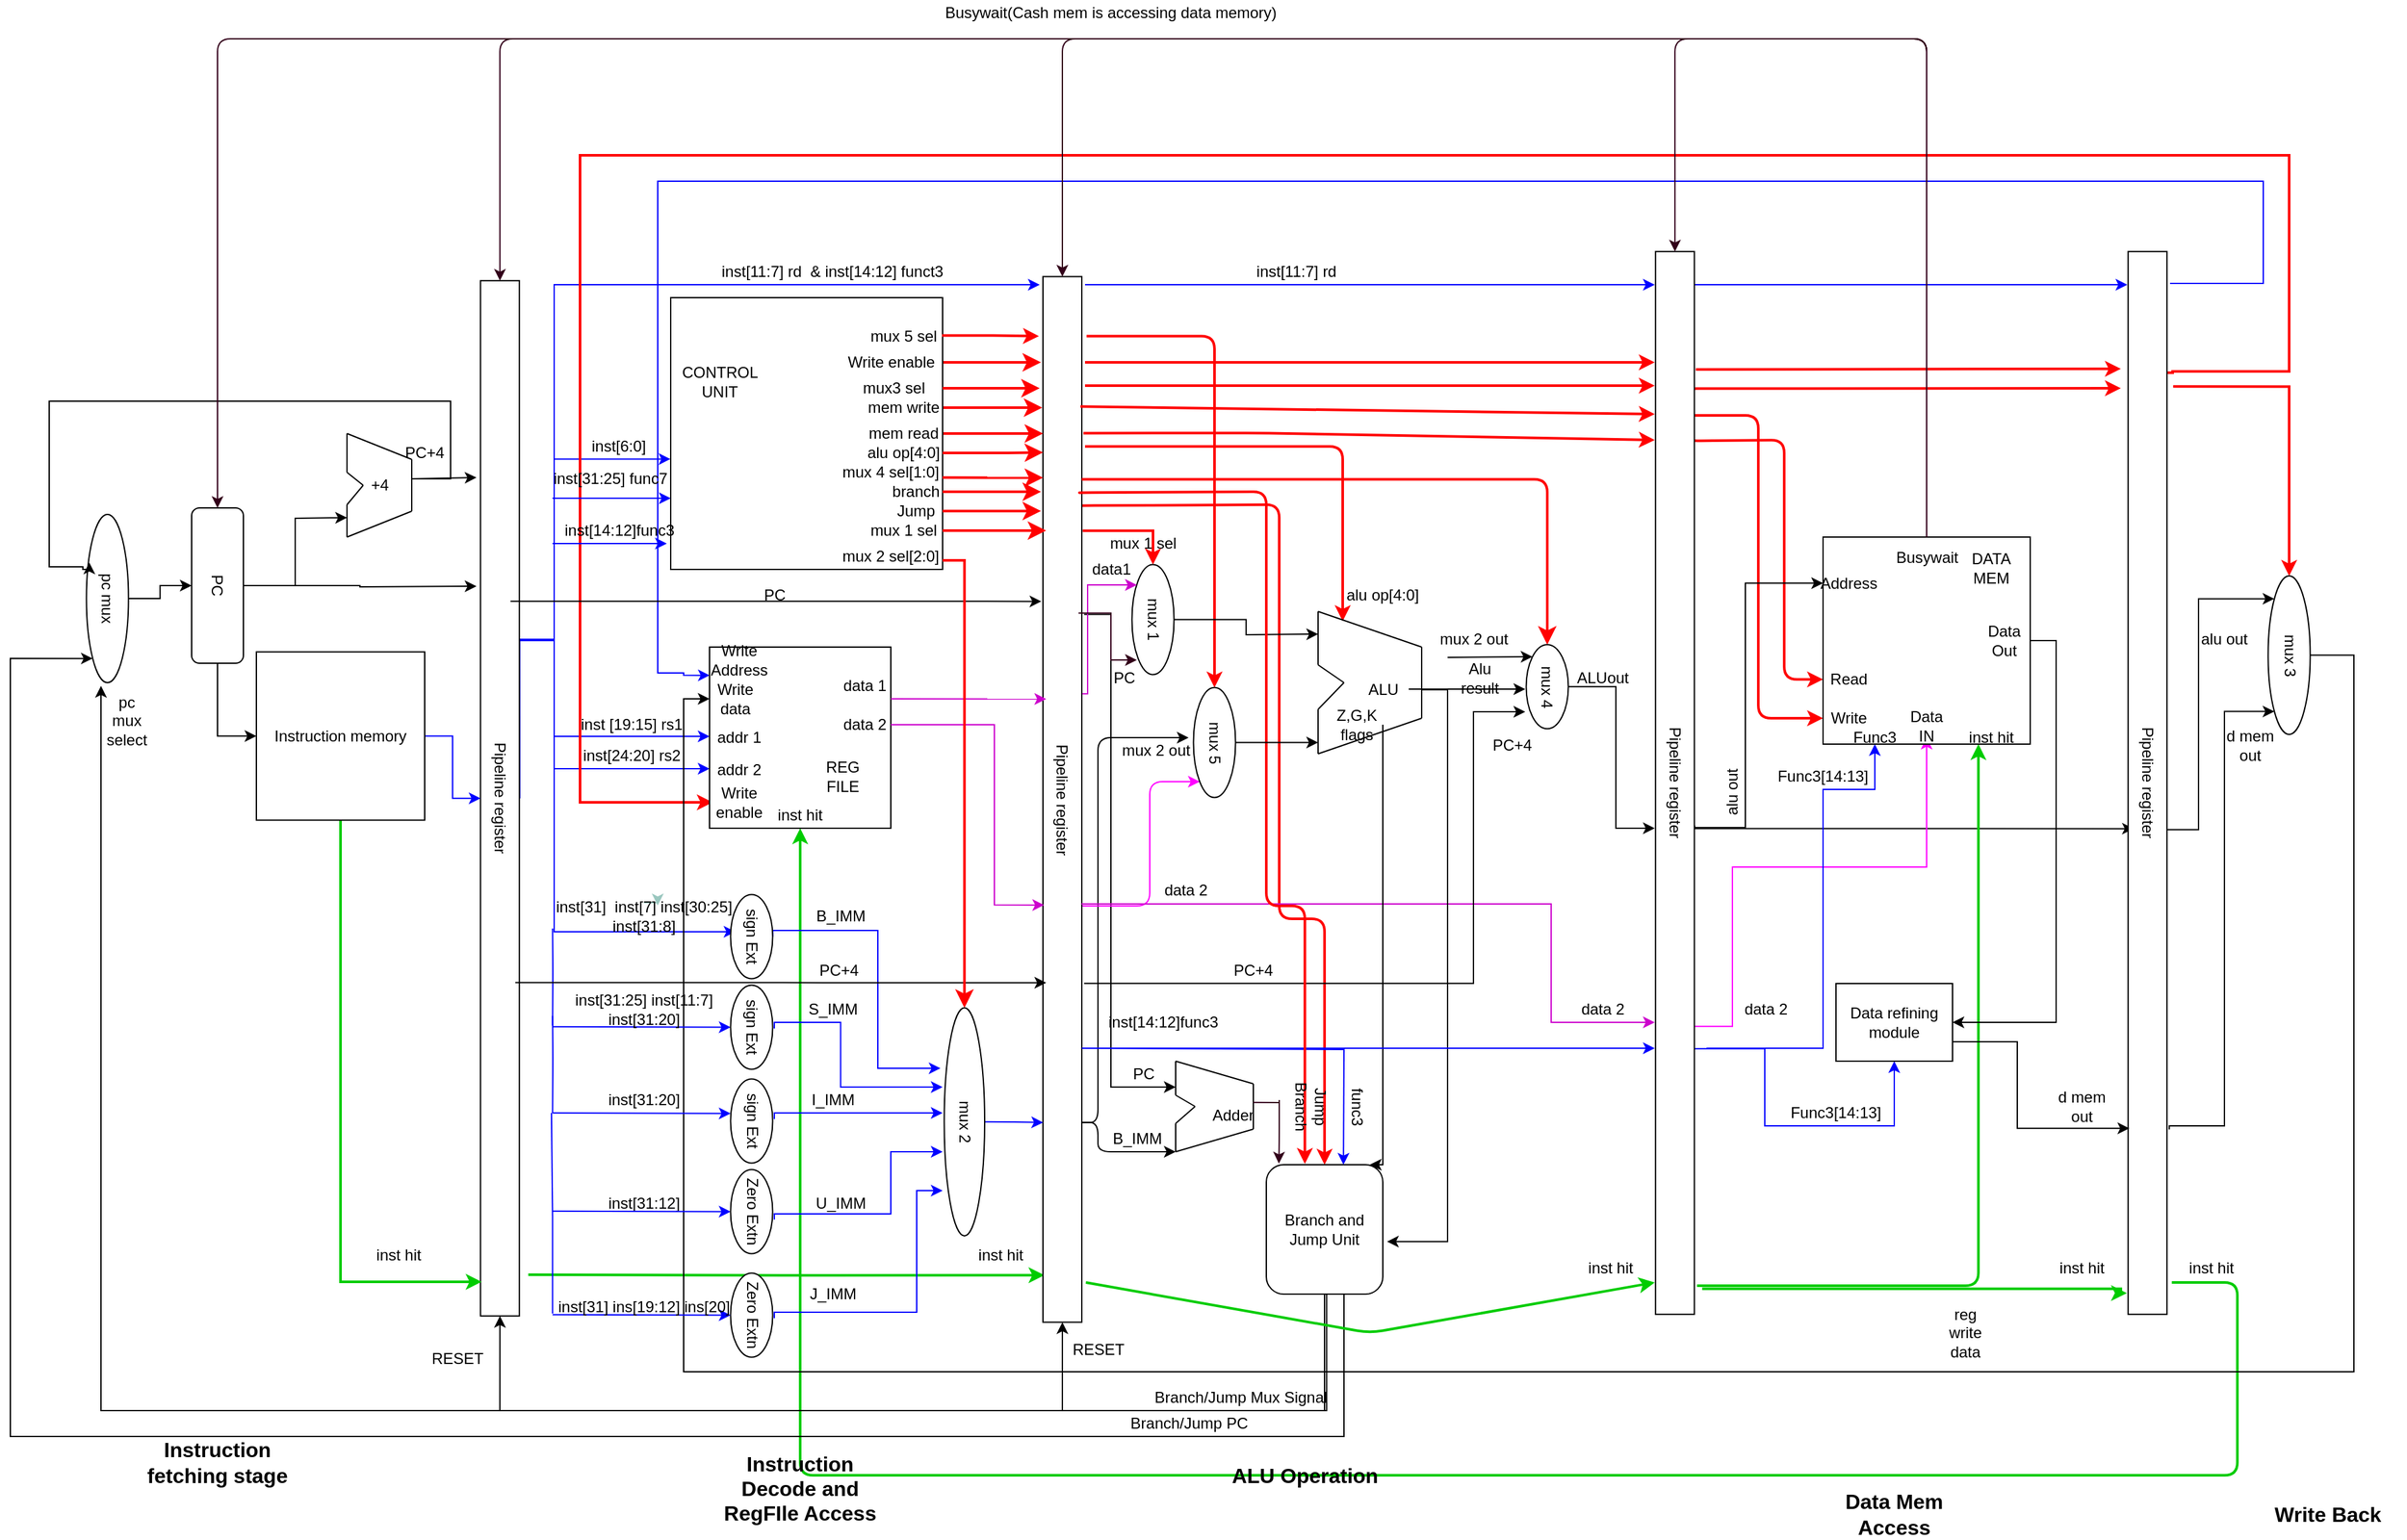 <mxfile version="14.9.4" type="device"><diagram id="JxTKnqZXV-JEExH2jW5i" name="Page-1"><mxGraphModel dx="1888" dy="1679" grid="1" gridSize="10" guides="1" tooltips="1" connect="1" arrows="1" fold="1" page="1" pageScale="1" pageWidth="850" pageHeight="1100" math="0" shadow="0"><root><mxCell id="0"/><mxCell id="1" parent="0"/><mxCell id="hvUWrI-F-tEUR6zchZlA-72" style="edgeStyle=orthogonalEdgeStyle;rounded=0;orthogonalLoop=1;jettySize=auto;html=1;entryX=-0.001;entryY=0.594;entryDx=0;entryDy=0;exitX=0.5;exitY=0;exitDx=0;exitDy=0;strokeColor=#0000FF;entryPerimeter=0;" parent="1" source="hvUWrI-F-tEUR6zchZlA-1" target="hvUWrI-F-tEUR6zchZlA-25" edge="1"><mxGeometry relative="1" as="geometry"><Array as="points"><mxPoint x="113" y="305"/><mxPoint x="140" y="305"/><mxPoint x="140" y="165"/></Array></mxGeometry></mxCell><mxCell id="hvUWrI-F-tEUR6zchZlA-74" style="edgeStyle=orthogonalEdgeStyle;rounded=0;orthogonalLoop=1;jettySize=auto;html=1;entryX=0;entryY=0.5;entryDx=0;entryDy=0;exitX=0.5;exitY=0;exitDx=0;exitDy=0;strokeColor=#0000FF;" parent="1" source="hvUWrI-F-tEUR6zchZlA-1" edge="1"><mxGeometry relative="1" as="geometry"><Array as="points"><mxPoint x="140" y="304"/><mxPoint x="140" y="530"/></Array><mxPoint x="280" y="530.0" as="targetPoint"/></mxGeometry></mxCell><mxCell id="hvUWrI-F-tEUR6zchZlA-75" style="edgeStyle=orthogonalEdgeStyle;rounded=0;orthogonalLoop=1;jettySize=auto;html=1;exitX=0.5;exitY=0;exitDx=0;exitDy=0;strokeColor=#0000FF;" parent="1" source="hvUWrI-F-tEUR6zchZlA-1" edge="1"><mxGeometry relative="1" as="geometry"><Array as="points"><mxPoint x="113" y="304"/><mxPoint x="140" y="304"/><mxPoint x="140" y="30"/><mxPoint x="515" y="30"/></Array><mxPoint x="515" y="30" as="targetPoint"/></mxGeometry></mxCell><mxCell id="hvUWrI-F-tEUR6zchZlA-76" style="edgeStyle=orthogonalEdgeStyle;rounded=0;orthogonalLoop=1;jettySize=auto;html=1;exitX=0.5;exitY=0;exitDx=0;exitDy=0;strokeColor=#0000FF;" parent="1" source="hvUWrI-F-tEUR6zchZlA-1" edge="1"><mxGeometry relative="1" as="geometry"><Array as="points"><mxPoint x="140" y="305"/><mxPoint x="140" y="379"/></Array><mxPoint x="260" y="379" as="targetPoint"/></mxGeometry></mxCell><mxCell id="hvUWrI-F-tEUR6zchZlA-77" style="edgeStyle=orthogonalEdgeStyle;rounded=0;orthogonalLoop=1;jettySize=auto;html=1;exitX=0.5;exitY=0;exitDx=0;exitDy=0;strokeColor=#0000FF;" parent="1" source="hvUWrI-F-tEUR6zchZlA-1" edge="1"><mxGeometry relative="1" as="geometry"><Array as="points"><mxPoint x="140" y="305"/><mxPoint x="140" y="404"/></Array><mxPoint x="260" y="404" as="targetPoint"/></mxGeometry></mxCell><mxCell id="rvypjr39QOGcPHgI25fg-65" style="edgeStyle=orthogonalEdgeStyle;rounded=0;orthogonalLoop=1;jettySize=auto;html=1;entryX=0.955;entryY=0.961;entryDx=0;entryDy=0;entryPerimeter=0;strokeWidth=2;strokeColor=#00CC00;" parent="1" target="hvUWrI-F-tEUR6zchZlA-2" edge="1"><mxGeometry relative="1" as="geometry"><mxPoint x="120" y="795" as="sourcePoint"/></mxGeometry></mxCell><mxCell id="hvUWrI-F-tEUR6zchZlA-1" value="Pipeline register" style="whiteSpace=wrap;html=1;rotation=90;" parent="1" vertex="1"><mxGeometry x="-301.87" y="411.88" width="800" height="30" as="geometry"/></mxCell><mxCell id="hvUWrI-F-tEUR6zchZlA-92" style="edgeStyle=orthogonalEdgeStyle;rounded=0;orthogonalLoop=1;jettySize=auto;html=1;entryX=0;entryY=0.5;entryDx=0;entryDy=0;exitX=0.243;exitY=-0.024;exitDx=0;exitDy=0;exitPerimeter=0;strokeColor=#FF0000;strokeWidth=2;" parent="1" source="hvUWrI-F-tEUR6zchZlA-2" target="hvUWrI-F-tEUR6zchZlA-45" edge="1"><mxGeometry relative="1" as="geometry"><Array as="points"><mxPoint x="603" y="220"/></Array></mxGeometry></mxCell><mxCell id="hvUWrI-F-tEUR6zchZlA-117" style="edgeStyle=orthogonalEdgeStyle;rounded=0;orthogonalLoop=1;jettySize=auto;html=1;strokeColor=#FF0000;strokeWidth=2;" parent="1" edge="1"><mxGeometry relative="1" as="geometry"><mxPoint x="990" y="90" as="targetPoint"/><mxPoint x="550" y="90" as="sourcePoint"/><Array as="points"><mxPoint x="820" y="90"/></Array></mxGeometry></mxCell><mxCell id="hvUWrI-F-tEUR6zchZlA-120" style="edgeStyle=orthogonalEdgeStyle;curved=0;rounded=1;sketch=0;orthogonalLoop=1;jettySize=auto;html=1;strokeColor=#FF0000;strokeWidth=2;" parent="1" edge="1"><mxGeometry relative="1" as="geometry"><mxPoint x="749" y="290" as="targetPoint"/><mxPoint x="550" y="155" as="sourcePoint"/><Array as="points"><mxPoint x="749" y="155"/></Array></mxGeometry></mxCell><mxCell id="hvUWrI-F-tEUR6zchZlA-131" style="edgeStyle=orthogonalEdgeStyle;rounded=1;sketch=0;orthogonalLoop=1;jettySize=auto;html=1;exitX=0.219;exitY=-0.031;exitDx=0;exitDy=0;strokeColor=#FF0000;strokeWidth=2;exitPerimeter=0;" parent="1" source="hvUWrI-F-tEUR6zchZlA-2" target="4DEp9bszmLbiqCWkpmcW-16" edge="1"><mxGeometry relative="1" as="geometry"><mxPoint x="700" y="40" as="targetPoint"/><Array as="points"><mxPoint x="547" y="201"/><mxPoint x="700" y="200"/><mxPoint x="700" y="520"/><mxPoint x="735" y="520"/></Array></mxGeometry></mxCell><mxCell id="hvUWrI-F-tEUR6zchZlA-139" style="edgeStyle=orthogonalEdgeStyle;rounded=0;sketch=0;orthogonalLoop=1;jettySize=auto;html=1;strokeColor=#FF0000;strokeWidth=2;" parent="1" edge="1"><mxGeometry relative="1" as="geometry"><mxPoint x="550" y="108" as="sourcePoint"/><mxPoint x="990" y="108" as="targetPoint"/></mxGeometry></mxCell><mxCell id="rvypjr39QOGcPHgI25fg-91" style="edgeStyle=orthogonalEdgeStyle;rounded=1;orthogonalLoop=1;jettySize=auto;html=1;strokeWidth=1;exitX=0.809;exitY=-0.016;exitDx=0;exitDy=0;exitPerimeter=0;" parent="1" source="hvUWrI-F-tEUR6zchZlA-2" edge="1"><mxGeometry relative="1" as="geometry"><mxPoint x="630" y="380" as="targetPoint"/><Array as="points"><mxPoint x="560" y="677"/><mxPoint x="560" y="380"/></Array></mxGeometry></mxCell><mxCell id="nPi3VuoPX1wwGFf3cGiU-2" style="edgeStyle=orthogonalEdgeStyle;rounded=1;orthogonalLoop=1;jettySize=auto;html=1;exitX=0.809;exitY=-0.011;exitDx=0;exitDy=0;exitPerimeter=0;" parent="1" source="hvUWrI-F-tEUR6zchZlA-2" edge="1"><mxGeometry relative="1" as="geometry"><mxPoint x="620" y="700" as="targetPoint"/><Array as="points"><mxPoint x="560" y="677"/><mxPoint x="560" y="700"/></Array></mxGeometry></mxCell><mxCell id="nPi3VuoPX1wwGFf3cGiU-3" style="edgeStyle=orthogonalEdgeStyle;rounded=0;orthogonalLoop=1;jettySize=auto;html=1;exitX=0.323;exitY=-0.06;exitDx=0;exitDy=0;exitPerimeter=0;" parent="1" source="hvUWrI-F-tEUR6zchZlA-2" edge="1"><mxGeometry relative="1" as="geometry"><mxPoint x="620" y="650" as="targetPoint"/><Array as="points"><mxPoint x="570" y="285"/><mxPoint x="570" y="650"/></Array></mxGeometry></mxCell><mxCell id="nPi3VuoPX1wwGFf3cGiU-6" style="edgeStyle=orthogonalEdgeStyle;rounded=1;orthogonalLoop=1;jettySize=auto;html=1;entryX=1;entryY=1;entryDx=0;entryDy=0;strokeColor=#FF00FF;" parent="1" target="nPi3VuoPX1wwGFf3cGiU-5" edge="1"><mxGeometry relative="1" as="geometry"><mxPoint x="548" y="510" as="sourcePoint"/><Array as="points"><mxPoint x="600" y="510"/><mxPoint x="600" y="414"/></Array></mxGeometry></mxCell><mxCell id="nPi3VuoPX1wwGFf3cGiU-7" style="edgeStyle=orthogonalEdgeStyle;rounded=1;orthogonalLoop=1;jettySize=auto;html=1;entryX=0;entryY=0.5;entryDx=0;entryDy=0;exitX=0.057;exitY=-0.123;exitDx=0;exitDy=0;exitPerimeter=0;strokeColor=#FF0000;strokeWidth=2;" parent="1" source="hvUWrI-F-tEUR6zchZlA-2" target="nPi3VuoPX1wwGFf3cGiU-5" edge="1"><mxGeometry relative="1" as="geometry"><Array as="points"><mxPoint x="650" y="70"/></Array></mxGeometry></mxCell><mxCell id="hvUWrI-F-tEUR6zchZlA-2" value="Pipeline register" style="whiteSpace=wrap;html=1;rotation=90;" parent="1" vertex="1"><mxGeometry x="128.53" y="412.73" width="807.96" height="30" as="geometry"/></mxCell><mxCell id="hvUWrI-F-tEUR6zchZlA-108" style="edgeStyle=orthogonalEdgeStyle;rounded=0;orthogonalLoop=1;jettySize=auto;html=1;entryX=0.543;entryY=0.854;entryDx=0;entryDy=0;entryPerimeter=0;exitX=0.54;exitY=-0.005;exitDx=0;exitDy=0;exitPerimeter=0;" parent="1" source="hvUWrI-F-tEUR6zchZlA-3" target="hvUWrI-F-tEUR6zchZlA-4" edge="1"><mxGeometry relative="1" as="geometry"><mxPoint x="1106" y="413" as="targetPoint"/><Array as="points"><mxPoint x="1021" y="450"/></Array><mxPoint x="850" y="340" as="sourcePoint"/></mxGeometry></mxCell><mxCell id="hvUWrI-F-tEUR6zchZlA-113" style="edgeStyle=orthogonalEdgeStyle;rounded=0;orthogonalLoop=1;jettySize=auto;html=1;strokeColor=#0000FF;" parent="1" edge="1"><mxGeometry relative="1" as="geometry"><mxPoint x="1355" y="30" as="targetPoint"/><Array as="points"><mxPoint x="1020" y="30"/><mxPoint x="1355" y="30"/></Array><mxPoint x="1020" y="30" as="sourcePoint"/></mxGeometry></mxCell><mxCell id="hvUWrI-F-tEUR6zchZlA-118" style="edgeStyle=orthogonalEdgeStyle;rounded=0;orthogonalLoop=1;jettySize=auto;html=1;strokeColor=#FF0000;strokeWidth=2;exitX=0.129;exitY=0.007;exitDx=0;exitDy=0;exitPerimeter=0;" parent="1" source="hvUWrI-F-tEUR6zchZlA-3" edge="1"><mxGeometry relative="1" as="geometry"><mxPoint x="1350" y="110" as="targetPoint"/><mxPoint x="852" y="110" as="sourcePoint"/><Array as="points"><mxPoint x="1022" y="110"/></Array></mxGeometry></mxCell><mxCell id="hvUWrI-F-tEUR6zchZlA-126" style="edgeStyle=orthogonalEdgeStyle;curved=0;rounded=1;sketch=0;orthogonalLoop=1;jettySize=auto;html=1;entryX=0;entryY=0.5;entryDx=0;entryDy=0;strokeColor=#FF0000;strokeWidth=2;exitX=0.178;exitY=0.003;exitDx=0;exitDy=0;exitPerimeter=0;" parent="1" source="hvUWrI-F-tEUR6zchZlA-3" target="hvUWrI-F-tEUR6zchZlA-19" edge="1"><mxGeometry relative="1" as="geometry"><Array as="points"><mxPoint x="1025" y="151"/><mxPoint x="1090" y="150"/><mxPoint x="1090" y="335"/></Array><mxPoint x="851" y="150" as="sourcePoint"/></mxGeometry></mxCell><mxCell id="hvUWrI-F-tEUR6zchZlA-127" style="edgeStyle=orthogonalEdgeStyle;curved=0;rounded=1;sketch=0;orthogonalLoop=1;jettySize=auto;html=1;entryX=0;entryY=0.5;entryDx=0;entryDy=0;strokeColor=#FF0000;strokeWidth=2;" parent="1" target="hvUWrI-F-tEUR6zchZlA-20" edge="1"><mxGeometry relative="1" as="geometry"><mxPoint x="1021" y="131" as="sourcePoint"/><Array as="points"><mxPoint x="1021" y="131"/><mxPoint x="1070" y="131"/><mxPoint x="1070" y="365"/></Array></mxGeometry></mxCell><mxCell id="hvUWrI-F-tEUR6zchZlA-140" style="edgeStyle=orthogonalEdgeStyle;rounded=0;sketch=0;orthogonalLoop=1;jettySize=auto;html=1;strokeColor=#FF0000;strokeWidth=2;exitX=0.111;exitY=-0.037;exitDx=0;exitDy=0;exitPerimeter=0;" parent="1" source="hvUWrI-F-tEUR6zchZlA-3" edge="1"><mxGeometry relative="1" as="geometry"><mxPoint x="1350" y="95" as="targetPoint"/><mxPoint x="850" y="95" as="sourcePoint"/></mxGeometry></mxCell><mxCell id="rvypjr39QOGcPHgI25fg-36" style="edgeStyle=orthogonalEdgeStyle;rounded=0;orthogonalLoop=1;jettySize=auto;html=1;entryX=0.5;entryY=0.969;entryDx=0;entryDy=0;exitX=0.729;exitY=0.012;exitDx=0;exitDy=0;exitPerimeter=0;entryPerimeter=0;fillColor=#e1d5e7;strokeColor=#FF00FF;" parent="1" source="hvUWrI-F-tEUR6zchZlA-3" target="hvUWrI-F-tEUR6zchZlA-22" edge="1"><mxGeometry relative="1" as="geometry"><mxPoint x="1024" y="602" as="sourcePoint"/><Array as="points"><mxPoint x="1050" y="603"/><mxPoint x="1050" y="480"/><mxPoint x="1200" y="480"/></Array></mxGeometry></mxCell><mxCell id="rvypjr39QOGcPHgI25fg-39" style="edgeStyle=orthogonalEdgeStyle;rounded=0;orthogonalLoop=1;jettySize=auto;html=1;entryX=0;entryY=0.5;entryDx=0;entryDy=0;exitX=0.542;exitY=-0.014;exitDx=0;exitDy=0;exitPerimeter=0;" parent="1" source="hvUWrI-F-tEUR6zchZlA-3" target="hvUWrI-F-tEUR6zchZlA-18" edge="1"><mxGeometry relative="1" as="geometry"><Array as="points"><mxPoint x="1060" y="449"/><mxPoint x="1060" y="261"/></Array></mxGeometry></mxCell><mxCell id="rvypjr39QOGcPHgI25fg-42" style="edgeStyle=orthogonalEdgeStyle;rounded=0;orthogonalLoop=1;jettySize=auto;html=1;entryX=0.5;entryY=1;entryDx=0;entryDy=0;exitX=0.75;exitY=0;exitDx=0;exitDy=0;strokeColor=#0000FF;" parent="1" source="hvUWrI-F-tEUR6zchZlA-3" target="rvypjr39QOGcPHgI25fg-35" edge="1"><mxGeometry relative="1" as="geometry"><Array as="points"><mxPoint x="1075" y="620"/><mxPoint x="1075" y="680"/><mxPoint x="1175" y="680"/></Array></mxGeometry></mxCell><mxCell id="rvypjr39QOGcPHgI25fg-67" style="edgeStyle=orthogonalEdgeStyle;rounded=0;orthogonalLoop=1;jettySize=auto;html=1;strokeWidth=2;exitX=0.976;exitY=-0.201;exitDx=0;exitDy=0;exitPerimeter=0;entryX=0.98;entryY=1.03;entryDx=0;entryDy=0;entryPerimeter=0;strokeColor=#00CC00;" parent="1" source="hvUWrI-F-tEUR6zchZlA-3" target="hvUWrI-F-tEUR6zchZlA-4" edge="1"><mxGeometry relative="1" as="geometry"><mxPoint x="1350" y="800" as="targetPoint"/><mxPoint x="1040" y="800" as="sourcePoint"/><Array as="points"><mxPoint x="1350" y="806"/><mxPoint x="1350" y="809"/></Array></mxGeometry></mxCell><mxCell id="rvypjr39QOGcPHgI25fg-69" style="edgeStyle=orthogonalEdgeStyle;rounded=1;orthogonalLoop=1;jettySize=auto;html=1;entryX=0.75;entryY=1;entryDx=0;entryDy=0;strokeWidth=2;exitX=0.973;exitY=-0.068;exitDx=0;exitDy=0;exitPerimeter=0;strokeColor=#00CC00;" parent="1" source="hvUWrI-F-tEUR6zchZlA-3" target="hvUWrI-F-tEUR6zchZlA-17" edge="1"><mxGeometry relative="1" as="geometry"/></mxCell><mxCell id="rvypjr39QOGcPHgI25fg-85" style="edgeStyle=orthogonalEdgeStyle;rounded=0;orthogonalLoop=1;jettySize=auto;html=1;entryX=0.25;entryY=1;entryDx=0;entryDy=0;strokeWidth=1;strokeColor=#0000FF;" parent="1" target="hvUWrI-F-tEUR6zchZlA-17" edge="1"><mxGeometry relative="1" as="geometry"><mxPoint x="1030" y="620" as="sourcePoint"/><Array as="points"><mxPoint x="1120" y="620"/><mxPoint x="1120" y="420"/><mxPoint x="1160" y="420"/></Array></mxGeometry></mxCell><mxCell id="hvUWrI-F-tEUR6zchZlA-3" value="Pipeline register" style="whiteSpace=wrap;html=1;rotation=90;" parent="1" vertex="1"><mxGeometry x="595" y="400" width="821.25" height="30" as="geometry"/></mxCell><mxCell id="hvUWrI-F-tEUR6zchZlA-105" style="edgeStyle=orthogonalEdgeStyle;rounded=0;orthogonalLoop=1;jettySize=auto;html=1;entryX=0;entryY=1;entryDx=0;entryDy=0;exitX=0.544;exitY=0.033;exitDx=0;exitDy=0;exitPerimeter=0;" parent="1" source="hvUWrI-F-tEUR6zchZlA-4" target="hvUWrI-F-tEUR6zchZlA-55" edge="1"><mxGeometry relative="1" as="geometry"><Array as="points"><mxPoint x="1410" y="451"/><mxPoint x="1410" y="273"/></Array></mxGeometry></mxCell><mxCell id="hvUWrI-F-tEUR6zchZlA-109" style="edgeStyle=orthogonalEdgeStyle;rounded=0;orthogonalLoop=1;jettySize=auto;html=1;exitX=0.826;exitY=-0.058;exitDx=0;exitDy=0;exitPerimeter=0;entryX=1;entryY=1;entryDx=0;entryDy=0;" parent="1" source="hvUWrI-F-tEUR6zchZlA-4" target="hvUWrI-F-tEUR6zchZlA-55" edge="1"><mxGeometry relative="1" as="geometry"><mxPoint x="1470" y="316" as="targetPoint"/><Array as="points"><mxPoint x="1387" y="680"/><mxPoint x="1430" y="680"/><mxPoint x="1430" y="360"/></Array></mxGeometry></mxCell><mxCell id="hvUWrI-F-tEUR6zchZlA-114" style="edgeStyle=orthogonalEdgeStyle;rounded=0;orthogonalLoop=1;jettySize=auto;html=1;entryX=0.001;entryY=0.156;entryDx=0;entryDy=0;entryPerimeter=0;strokeColor=#0000FF;exitX=0.03;exitY=-0.079;exitDx=0;exitDy=0;exitPerimeter=0;" parent="1" source="hvUWrI-F-tEUR6zchZlA-4" target="hvUWrI-F-tEUR6zchZlA-6" edge="1"><mxGeometry relative="1" as="geometry"><mxPoint x="1139" y="60" as="sourcePoint"/><Array as="points"><mxPoint x="1460" y="29"/><mxPoint x="1460" y="-50"/><mxPoint x="220" y="-50"/><mxPoint x="220" y="330"/><mxPoint x="240" y="330"/><mxPoint x="240" y="332"/></Array></mxGeometry></mxCell><mxCell id="hvUWrI-F-tEUR6zchZlA-119" style="edgeStyle=orthogonalEdgeStyle;rounded=0;orthogonalLoop=1;jettySize=auto;html=1;entryX=0;entryY=0.5;entryDx=0;entryDy=0;strokeColor=#FF0000;strokeWidth=2;exitX=0.114;exitY=0.016;exitDx=0;exitDy=0;exitPerimeter=0;" parent="1" source="hvUWrI-F-tEUR6zchZlA-4" target="hvUWrI-F-tEUR6zchZlA-10" edge="1"><mxGeometry relative="1" as="geometry"><Array as="points"><mxPoint x="1390" y="97"/><mxPoint x="1480" y="97"/><mxPoint x="1480" y="-70"/><mxPoint x="160" y="-70"/><mxPoint x="160" y="430"/></Array><mxPoint x="1140" y="97" as="sourcePoint"/></mxGeometry></mxCell><mxCell id="hvUWrI-F-tEUR6zchZlA-141" style="edgeStyle=orthogonalEdgeStyle;rounded=0;sketch=0;orthogonalLoop=1;jettySize=auto;html=1;entryX=0;entryY=0.5;entryDx=0;entryDy=0;strokeColor=#FF0000;strokeWidth=2;exitX=0.127;exitY=-0.159;exitDx=0;exitDy=0;exitPerimeter=0;" parent="1" source="hvUWrI-F-tEUR6zchZlA-4" target="hvUWrI-F-tEUR6zchZlA-55" edge="1"><mxGeometry relative="1" as="geometry"><mxPoint x="1140" y="110" as="sourcePoint"/><Array as="points"><mxPoint x="1480" y="109"/></Array></mxGeometry></mxCell><mxCell id="rvypjr39QOGcPHgI25fg-68" style="edgeStyle=orthogonalEdgeStyle;orthogonalLoop=1;jettySize=auto;html=1;entryX=0.5;entryY=1;entryDx=0;entryDy=0;strokeWidth=2;exitX=0.97;exitY=-0.124;exitDx=0;exitDy=0;exitPerimeter=0;rounded=1;strokeColor=#00CC00;" parent="1" source="hvUWrI-F-tEUR6zchZlA-4" target="hvUWrI-F-tEUR6zchZlA-6" edge="1"><mxGeometry relative="1" as="geometry"><Array as="points"><mxPoint x="1440" y="801"/><mxPoint x="1440" y="950"/><mxPoint x="330" y="950"/></Array></mxGeometry></mxCell><mxCell id="hvUWrI-F-tEUR6zchZlA-4" value="Pipeline register" style="whiteSpace=wrap;html=1;rotation=90;" parent="1" vertex="1"><mxGeometry x="960" y="400" width="821.25" height="30" as="geometry"/></mxCell><mxCell id="hvUWrI-F-tEUR6zchZlA-16" value="" style="group;" parent="1" vertex="1" connectable="0"><mxGeometry x="260" y="290" width="160" height="170" as="geometry"/></mxCell><mxCell id="hvUWrI-F-tEUR6zchZlA-6" value="" style="whiteSpace=wrap;html=1;aspect=fixed;" parent="hvUWrI-F-tEUR6zchZlA-16" vertex="1"><mxGeometry y="20" width="140" height="140" as="geometry"/></mxCell><mxCell id="hvUWrI-F-tEUR6zchZlA-7" value="Write Address" style="text;html=1;strokeColor=none;fillColor=none;align=center;verticalAlign=middle;whiteSpace=wrap;" parent="hvUWrI-F-tEUR6zchZlA-16" vertex="1"><mxGeometry x="2.5" y="20" width="40" height="20" as="geometry"/></mxCell><mxCell id="hvUWrI-F-tEUR6zchZlA-8" value="addr 1&lt;span style=&quot;color: rgba(0 , 0 , 0 , 0) ; font-family: monospace ; font-size: 0px&quot;&gt;%3CmxGraphModel%3E%3Croot%3E%3CmxCell%20id%3D%220%22%2F%3E%3CmxCell%20id%3D%221%22%20parent%3D%220%22%2F%3E%3CmxCell%20id%3D%222%22%20value%3D%22Write%20Address%22%20style%3D%22text%3Bhtml%3D1%3BstrokeColor%3Dnone%3BfillColor%3Dnone%3Balign%3Dcenter%3BverticalAlign%3Dmiddle%3BwhiteSpace%3Dwrap%3Brounded%3D0%3B%22%20vertex%3D%221%22%20parent%3D%221%22%3E%3CmxGeometry%20x%3D%22310%22%20y%3D%22190%22%20width%3D%2240%22%20height%3D%2220%22%20as%3D%22geometry%22%2F%3E%3C%2FmxCell%3E%3C%2Froot%3E%3C%2FmxGraphModel%3E&lt;/span&gt;" style="text;html=1;strokeColor=none;fillColor=none;align=center;verticalAlign=middle;whiteSpace=wrap;" parent="hvUWrI-F-tEUR6zchZlA-16" vertex="1"><mxGeometry x="2.5" y="80" width="40" height="20" as="geometry"/></mxCell><mxCell id="hvUWrI-F-tEUR6zchZlA-9" value="addr 2" style="text;html=1;strokeColor=none;fillColor=none;align=center;verticalAlign=middle;whiteSpace=wrap;" parent="hvUWrI-F-tEUR6zchZlA-16" vertex="1"><mxGeometry x="2.5" y="105" width="40" height="20" as="geometry"/></mxCell><mxCell id="hvUWrI-F-tEUR6zchZlA-10" value="Write enable" style="text;html=1;strokeColor=none;fillColor=none;align=center;verticalAlign=middle;whiteSpace=wrap;" parent="hvUWrI-F-tEUR6zchZlA-16" vertex="1"><mxGeometry x="2.5" y="130" width="40" height="20" as="geometry"/></mxCell><mxCell id="hvUWrI-F-tEUR6zchZlA-11" value="data 1" style="text;html=1;strokeColor=none;fillColor=none;align=center;verticalAlign=middle;whiteSpace=wrap;" parent="hvUWrI-F-tEUR6zchZlA-16" vertex="1"><mxGeometry x="100" y="40" width="40" height="20" as="geometry"/></mxCell><mxCell id="hvUWrI-F-tEUR6zchZlA-12" value="data 2" style="text;html=1;strokeColor=none;fillColor=none;align=center;verticalAlign=middle;whiteSpace=wrap;" parent="hvUWrI-F-tEUR6zchZlA-16" vertex="1"><mxGeometry x="100" y="70" width="40" height="20" as="geometry"/></mxCell><mxCell id="hvUWrI-F-tEUR6zchZlA-13" value="Write data" style="text;html=1;strokeColor=none;fillColor=none;align=center;verticalAlign=middle;whiteSpace=wrap;" parent="hvUWrI-F-tEUR6zchZlA-16" vertex="1"><mxGeometry y="50" width="40" height="20" as="geometry"/></mxCell><mxCell id="hvUWrI-F-tEUR6zchZlA-15" value="REG FILE" style="text;html=1;strokeColor=none;fillColor=none;align=center;verticalAlign=middle;whiteSpace=wrap;" parent="hvUWrI-F-tEUR6zchZlA-16" vertex="1"><mxGeometry x="82.5" y="110" width="40" height="20" as="geometry"/></mxCell><mxCell id="rvypjr39QOGcPHgI25fg-77" value="inst hit" style="text;html=1;strokeColor=none;fillColor=none;align=center;verticalAlign=middle;whiteSpace=wrap;rounded=0;" parent="hvUWrI-F-tEUR6zchZlA-16" vertex="1"><mxGeometry x="50" y="140" width="40" height="20" as="geometry"/></mxCell><mxCell id="hvUWrI-F-tEUR6zchZlA-43" value="" style="group;" parent="1" vertex="1" connectable="0"><mxGeometry x="730" y="282.5" width="80" height="117.5" as="geometry"/></mxCell><mxCell id="hvUWrI-F-tEUR6zchZlA-36" value="" style="endArrow=none;html=1;" parent="hvUWrI-F-tEUR6zchZlA-43" edge="1"><mxGeometry width="50" height="50" relative="1" as="geometry"><mxPoint x="80" y="82.5" as="sourcePoint"/><mxPoint x="80" y="27.5" as="targetPoint"/></mxGeometry></mxCell><mxCell id="hvUWrI-F-tEUR6zchZlA-37" value="" style="endArrow=none;html=1;" parent="hvUWrI-F-tEUR6zchZlA-43" edge="1"><mxGeometry width="50" height="50" relative="1" as="geometry"><mxPoint as="sourcePoint"/><mxPoint x="80" y="27.5" as="targetPoint"/></mxGeometry></mxCell><mxCell id="hvUWrI-F-tEUR6zchZlA-38" value="" style="endArrow=none;html=1;" parent="hvUWrI-F-tEUR6zchZlA-43" edge="1"><mxGeometry width="50" height="50" relative="1" as="geometry"><mxPoint y="110" as="sourcePoint"/><mxPoint x="80" y="82.5" as="targetPoint"/></mxGeometry></mxCell><mxCell id="hvUWrI-F-tEUR6zchZlA-39" value="" style="endArrow=none;html=1;" parent="hvUWrI-F-tEUR6zchZlA-43" edge="1"><mxGeometry width="50" height="50" relative="1" as="geometry"><mxPoint y="41.25" as="sourcePoint"/><mxPoint as="targetPoint"/></mxGeometry></mxCell><mxCell id="hvUWrI-F-tEUR6zchZlA-40" value="" style="endArrow=none;html=1;" parent="hvUWrI-F-tEUR6zchZlA-43" edge="1"><mxGeometry width="50" height="50" relative="1" as="geometry"><mxPoint y="110" as="sourcePoint"/><mxPoint y="75.625" as="targetPoint"/></mxGeometry></mxCell><mxCell id="hvUWrI-F-tEUR6zchZlA-41" value="" style="endArrow=none;html=1;" parent="hvUWrI-F-tEUR6zchZlA-43" edge="1"><mxGeometry width="50" height="50" relative="1" as="geometry"><mxPoint y="75.625" as="sourcePoint"/><mxPoint x="20" y="55" as="targetPoint"/></mxGeometry></mxCell><mxCell id="hvUWrI-F-tEUR6zchZlA-42" value="" style="endArrow=none;html=1;" parent="hvUWrI-F-tEUR6zchZlA-43" edge="1"><mxGeometry width="50" height="50" relative="1" as="geometry"><mxPoint y="41.25" as="sourcePoint"/><mxPoint x="20" y="55" as="targetPoint"/></mxGeometry></mxCell><mxCell id="hvUWrI-F-tEUR6zchZlA-68" value="ALU" style="text;html=1;align=center;verticalAlign=middle;resizable=0;points=[];autosize=1;strokeColor=none;" parent="hvUWrI-F-tEUR6zchZlA-43" vertex="1"><mxGeometry x="30" y="50" width="40" height="20" as="geometry"/></mxCell><mxCell id="hvUWrI-F-tEUR6zchZlA-162" value="Z,G,K flags" style="text;html=1;strokeColor=none;fillColor=none;align=center;verticalAlign=middle;whiteSpace=wrap;rounded=0;sketch=0;" parent="hvUWrI-F-tEUR6zchZlA-43" vertex="1"><mxGeometry x="10" y="77.5" width="40" height="20" as="geometry"/></mxCell><mxCell id="hvUWrI-F-tEUR6zchZlA-97" style="edgeStyle=orthogonalEdgeStyle;rounded=0;orthogonalLoop=1;jettySize=auto;html=1;" parent="1" source="hvUWrI-F-tEUR6zchZlA-45" edge="1"><mxGeometry relative="1" as="geometry"><mxPoint x="730" y="300" as="targetPoint"/></mxGeometry></mxCell><mxCell id="hvUWrI-F-tEUR6zchZlA-45" value="mux 1" style="ellipse;whiteSpace=wrap;html=1;rotation=90;" parent="1" vertex="1"><mxGeometry x="560" y="272.5" width="85" height="32.5" as="geometry"/></mxCell><mxCell id="hvUWrI-F-tEUR6zchZlA-110" style="edgeStyle=orthogonalEdgeStyle;rounded=0;orthogonalLoop=1;jettySize=auto;html=1;entryX=0;entryY=0.5;entryDx=0;entryDy=0;exitX=0.5;exitY=0;exitDx=0;exitDy=0;" parent="1" source="hvUWrI-F-tEUR6zchZlA-55" target="hvUWrI-F-tEUR6zchZlA-13" edge="1"><mxGeometry relative="1" as="geometry"><mxPoint x="1260" y="316" as="sourcePoint"/><Array as="points"><mxPoint x="1530" y="316"/><mxPoint x="1530" y="870"/><mxPoint x="240" y="870"/><mxPoint x="240" y="350"/></Array></mxGeometry></mxCell><mxCell id="hvUWrI-F-tEUR6zchZlA-55" value="mux 3" style="ellipse;whiteSpace=wrap;html=1;rotation=90;" parent="1" vertex="1"><mxGeometry x="1418.75" y="300" width="122.5" height="32.5" as="geometry"/></mxCell><mxCell id="hvUWrI-F-tEUR6zchZlA-56" value="" style="group;" parent="1" vertex="1" connectable="0"><mxGeometry x="-20" y="145" width="50" height="80" as="geometry"/></mxCell><mxCell id="hvUWrI-F-tEUR6zchZlA-57" value="" style="endArrow=none;html=1;" parent="hvUWrI-F-tEUR6zchZlA-56" edge="1"><mxGeometry width="50" height="50" relative="1" as="geometry"><mxPoint x="50" y="60" as="sourcePoint"/><mxPoint x="50" y="20" as="targetPoint"/></mxGeometry></mxCell><mxCell id="hvUWrI-F-tEUR6zchZlA-58" value="" style="endArrow=none;html=1;" parent="hvUWrI-F-tEUR6zchZlA-56" edge="1"><mxGeometry width="50" height="50" relative="1" as="geometry"><mxPoint as="sourcePoint"/><mxPoint x="50" y="20" as="targetPoint"/></mxGeometry></mxCell><mxCell id="hvUWrI-F-tEUR6zchZlA-59" value="" style="endArrow=none;html=1;" parent="hvUWrI-F-tEUR6zchZlA-56" edge="1"><mxGeometry width="50" height="50" relative="1" as="geometry"><mxPoint y="80" as="sourcePoint"/><mxPoint x="50" y="60" as="targetPoint"/></mxGeometry></mxCell><mxCell id="hvUWrI-F-tEUR6zchZlA-60" value="" style="endArrow=none;html=1;" parent="hvUWrI-F-tEUR6zchZlA-56" edge="1"><mxGeometry width="50" height="50" relative="1" as="geometry"><mxPoint y="30" as="sourcePoint"/><mxPoint as="targetPoint"/></mxGeometry></mxCell><mxCell id="hvUWrI-F-tEUR6zchZlA-61" value="" style="endArrow=none;html=1;" parent="hvUWrI-F-tEUR6zchZlA-56" edge="1"><mxGeometry width="50" height="50" relative="1" as="geometry"><mxPoint y="80" as="sourcePoint"/><mxPoint y="55" as="targetPoint"/></mxGeometry></mxCell><mxCell id="hvUWrI-F-tEUR6zchZlA-62" value="" style="endArrow=none;html=1;" parent="hvUWrI-F-tEUR6zchZlA-56" edge="1"><mxGeometry width="50" height="50" relative="1" as="geometry"><mxPoint y="55" as="sourcePoint"/><mxPoint x="12.5" y="40" as="targetPoint"/></mxGeometry></mxCell><mxCell id="hvUWrI-F-tEUR6zchZlA-63" value="" style="endArrow=none;html=1;" parent="hvUWrI-F-tEUR6zchZlA-56" edge="1"><mxGeometry width="50" height="50" relative="1" as="geometry"><mxPoint y="30" as="sourcePoint"/><mxPoint x="12.5" y="40" as="targetPoint"/></mxGeometry></mxCell><mxCell id="hvUWrI-F-tEUR6zchZlA-67" value="+4" style="text;html=1;align=center;verticalAlign=middle;resizable=0;points=[];autosize=1;strokeColor=none;" parent="hvUWrI-F-tEUR6zchZlA-56" vertex="1"><mxGeometry x="10" y="30" width="30" height="20" as="geometry"/></mxCell><mxCell id="hvUWrI-F-tEUR6zchZlA-70" style="edgeStyle=orthogonalEdgeStyle;rounded=0;orthogonalLoop=1;jettySize=auto;html=1;strokeColor=#0000FF;" parent="1" source="hvUWrI-F-tEUR6zchZlA-64" target="hvUWrI-F-tEUR6zchZlA-1" edge="1"><mxGeometry relative="1" as="geometry"/></mxCell><mxCell id="rvypjr39QOGcPHgI25fg-64" style="edgeStyle=orthogonalEdgeStyle;rounded=0;orthogonalLoop=1;jettySize=auto;html=1;entryX=0.967;entryY=0.971;entryDx=0;entryDy=0;entryPerimeter=0;strokeWidth=2;strokeColor=#00CC00;" parent="1" source="hvUWrI-F-tEUR6zchZlA-64" target="hvUWrI-F-tEUR6zchZlA-1" edge="1"><mxGeometry relative="1" as="geometry"><Array as="points"><mxPoint x="-25" y="801"/></Array></mxGeometry></mxCell><mxCell id="hvUWrI-F-tEUR6zchZlA-64" value="Instruction memory" style="whiteSpace=wrap;html=1;aspect=fixed;" parent="1" vertex="1"><mxGeometry x="-90" y="313.75" width="130" height="130" as="geometry"/></mxCell><mxCell id="hvUWrI-F-tEUR6zchZlA-69" style="edgeStyle=orthogonalEdgeStyle;rounded=0;orthogonalLoop=1;jettySize=auto;html=1;entryX=0;entryY=0.5;entryDx=0;entryDy=0;exitX=1;exitY=0.5;exitDx=0;exitDy=0;" parent="1" source="hvUWrI-F-tEUR6zchZlA-65" target="hvUWrI-F-tEUR6zchZlA-64" edge="1"><mxGeometry relative="1" as="geometry"/></mxCell><mxCell id="hvUWrI-F-tEUR6zchZlA-94" style="edgeStyle=orthogonalEdgeStyle;rounded=0;orthogonalLoop=1;jettySize=auto;html=1;" parent="1" source="hvUWrI-F-tEUR6zchZlA-65" edge="1"><mxGeometry relative="1" as="geometry"><mxPoint x="80" y="263" as="targetPoint"/></mxGeometry></mxCell><mxCell id="hvUWrI-F-tEUR6zchZlA-102" style="edgeStyle=orthogonalEdgeStyle;rounded=0;orthogonalLoop=1;jettySize=auto;html=1;" parent="1" source="hvUWrI-F-tEUR6zchZlA-65" edge="1"><mxGeometry relative="1" as="geometry"><mxPoint x="-20" y="210" as="targetPoint"/></mxGeometry></mxCell><mxCell id="hvUWrI-F-tEUR6zchZlA-65" value="PC" style="rounded=1;whiteSpace=wrap;html=1;rotation=90;" parent="1" vertex="1"><mxGeometry x="-180" y="242.5" width="120" height="40" as="geometry"/></mxCell><mxCell id="hvUWrI-F-tEUR6zchZlA-136" style="edgeStyle=orthogonalEdgeStyle;rounded=0;sketch=0;orthogonalLoop=1;jettySize=auto;html=1;entryX=0.5;entryY=1;entryDx=0;entryDy=0;" parent="1" source="hvUWrI-F-tEUR6zchZlA-66" target="hvUWrI-F-tEUR6zchZlA-65" edge="1"><mxGeometry relative="1" as="geometry"/></mxCell><mxCell id="hvUWrI-F-tEUR6zchZlA-66" value="pc mux" style="ellipse;whiteSpace=wrap;html=1;rotation=90;" parent="1" vertex="1"><mxGeometry x="-270" y="256.25" width="130" height="32.5" as="geometry"/></mxCell><mxCell id="hvUWrI-F-tEUR6zchZlA-82" style="edgeStyle=orthogonalEdgeStyle;rounded=0;orthogonalLoop=1;jettySize=auto;html=1;exitX=0.5;exitY=0;exitDx=0;exitDy=0;strokeColor=#0000FF;entryX=0.265;entryY=1.091;entryDx=0;entryDy=0;entryPerimeter=0;" parent="1" source="AFZhJEnHtQb1sul2hZou-9" target="rvypjr39QOGcPHgI25fg-88" edge="1"><mxGeometry relative="1" as="geometry"><mxPoint x="340" y="529" as="sourcePoint"/><mxPoint x="520" y="529" as="targetPoint"/><Array as="points"><mxPoint x="309" y="529"/><mxPoint x="390" y="529"/><mxPoint x="390" y="636"/></Array></mxGeometry></mxCell><mxCell id="hvUWrI-F-tEUR6zchZlA-80" style="edgeStyle=orthogonalEdgeStyle;rounded=0;orthogonalLoop=1;jettySize=auto;html=1;entryX=0.601;entryY=0.97;entryDx=0;entryDy=0;entryPerimeter=0;strokeColor=#CC00CC;" parent="1" source="hvUWrI-F-tEUR6zchZlA-12" target="hvUWrI-F-tEUR6zchZlA-2" edge="1"><mxGeometry relative="1" as="geometry"><Array as="points"><mxPoint x="480" y="370"/><mxPoint x="480" y="509"/></Array></mxGeometry></mxCell><mxCell id="hvUWrI-F-tEUR6zchZlA-81" style="edgeStyle=orthogonalEdgeStyle;rounded=0;orthogonalLoop=1;jettySize=auto;html=1;strokeColor=#CC00CC;entryX=0.404;entryY=0.917;entryDx=0;entryDy=0;entryPerimeter=0;" parent="1" source="hvUWrI-F-tEUR6zchZlA-11" target="hvUWrI-F-tEUR6zchZlA-2" edge="1"><mxGeometry relative="1" as="geometry"><mxPoint x="490" y="350" as="targetPoint"/><Array as="points"><mxPoint x="400" y="350"/></Array></mxGeometry></mxCell><mxCell id="hvUWrI-F-tEUR6zchZlA-84" style="edgeStyle=orthogonalEdgeStyle;rounded=0;orthogonalLoop=1;jettySize=auto;html=1;fillColor=#f8cecc;endSize=8;strokeColor=#FF0000;strokeWidth=2;" parent="1" source="hvUWrI-F-tEUR6zchZlA-27" edge="1"><mxGeometry relative="1" as="geometry"><mxPoint x="517" y="125" as="targetPoint"/></mxGeometry></mxCell><mxCell id="hvUWrI-F-tEUR6zchZlA-85" style="edgeStyle=orthogonalEdgeStyle;rounded=0;orthogonalLoop=1;jettySize=auto;html=1;entryX=0.15;entryY=0.997;entryDx=0;entryDy=0;entryPerimeter=0;fillColor=#f8cecc;endSize=8;strokeColor=#FF0000;strokeWidth=2;" parent="1" source="hvUWrI-F-tEUR6zchZlA-28" target="hvUWrI-F-tEUR6zchZlA-2" edge="1"><mxGeometry relative="1" as="geometry"/></mxCell><mxCell id="hvUWrI-F-tEUR6zchZlA-103" style="edgeStyle=orthogonalEdgeStyle;rounded=0;orthogonalLoop=1;jettySize=auto;html=1;entryX=0.286;entryY=0.931;entryDx=0;entryDy=0;entryPerimeter=0;" parent="1" target="hvUWrI-F-tEUR6zchZlA-66" edge="1"><mxGeometry relative="1" as="geometry"><mxPoint x="30" y="180" as="sourcePoint"/><Array as="points"><mxPoint x="60" y="180"/><mxPoint x="60" y="120"/><mxPoint x="-250" y="120"/><mxPoint x="-250" y="248"/><mxPoint x="-224" y="248"/><mxPoint x="-224" y="250"/></Array></mxGeometry></mxCell><mxCell id="hvUWrI-F-tEUR6zchZlA-104" style="edgeStyle=orthogonalEdgeStyle;rounded=0;orthogonalLoop=1;jettySize=auto;html=1;exitX=1;exitY=0.5;exitDx=0;exitDy=0;entryX=1;entryY=0.5;entryDx=0;entryDy=0;" parent="1" source="hvUWrI-F-tEUR6zchZlA-21" target="rvypjr39QOGcPHgI25fg-35" edge="1"><mxGeometry relative="1" as="geometry"/></mxCell><mxCell id="hvUWrI-F-tEUR6zchZlA-116" style="edgeStyle=orthogonalEdgeStyle;rounded=0;orthogonalLoop=1;jettySize=auto;html=1;fillColor=#f8cecc;endSize=8;strokeColor=#FF0000;strokeWidth=2;" parent="1" source="hvUWrI-F-tEUR6zchZlA-115" edge="1"><mxGeometry relative="1" as="geometry"><mxPoint x="516" y="90" as="targetPoint"/></mxGeometry></mxCell><mxCell id="hvUWrI-F-tEUR6zchZlA-125" value="" style="endArrow=classic;html=1;strokeColor=#FF0000;strokeWidth=2;" parent="1" edge="1"><mxGeometry width="50" height="50" relative="1" as="geometry"><mxPoint x="546.5" y="124.17" as="sourcePoint"/><mxPoint x="990" y="130" as="targetPoint"/></mxGeometry></mxCell><mxCell id="hvUWrI-F-tEUR6zchZlA-129" value="" style="group" parent="1" vertex="1" connectable="0"><mxGeometry x="1120" y="225" width="160" height="165" as="geometry"/></mxCell><mxCell id="hvUWrI-F-tEUR6zchZlA-17" value="&lt;span style=&quot;color: rgba(0 , 0 , 0 , 0) ; font-family: monospace ; font-size: 0px&quot;&gt;%3CmxGraphModel%3E%3Croot%3E%3CmxCell%20id%3D%220%22%2F%3E%3CmxCell%20id%3D%221%22%20parent%3D%220%22%2F%3E%3CmxCell%20id%3D%222%22%20value%3D%22Addr%22%20style%3D%22text%3Bhtml%3D1%3BstrokeColor%3Dnone%3BfillColor%3Dnone%3Balign%3Dcenter%3BverticalAlign%3Dmiddle%3BwhiteSpace%3Dwrap%3Brounded%3D0%3B%22%20vertex%3D%221%22%20parent%3D%221%22%3E%3CmxGeometry%20x%3D%22330%22%20y%3D%22440%22%20width%3D%2240%22%20height%3D%2220%22%20as%3D%22geometry%22%2F%3E%3C%2FmxCell%3E%3C%2Froot%3E%3C%2FmxGraphModel%3E&lt;/span&gt;" style="whiteSpace=wrap;html=1;aspect=fixed;" parent="hvUWrI-F-tEUR6zchZlA-129" vertex="1"><mxGeometry width="160" height="160" as="geometry"/></mxCell><mxCell id="hvUWrI-F-tEUR6zchZlA-18" value="Address" style="text;html=1;strokeColor=none;fillColor=none;align=center;verticalAlign=middle;whiteSpace=wrap;" parent="hvUWrI-F-tEUR6zchZlA-129" vertex="1"><mxGeometry y="25.62" width="40" height="20" as="geometry"/></mxCell><mxCell id="hvUWrI-F-tEUR6zchZlA-19" value="Read" style="text;html=1;strokeColor=none;fillColor=none;align=center;verticalAlign=middle;whiteSpace=wrap;" parent="hvUWrI-F-tEUR6zchZlA-129" vertex="1"><mxGeometry y="100" width="40" height="20" as="geometry"/></mxCell><mxCell id="hvUWrI-F-tEUR6zchZlA-20" value="Write" style="text;html=1;strokeColor=none;fillColor=none;align=center;verticalAlign=middle;whiteSpace=wrap;" parent="hvUWrI-F-tEUR6zchZlA-129" vertex="1"><mxGeometry y="130" width="40" height="20" as="geometry"/></mxCell><mxCell id="hvUWrI-F-tEUR6zchZlA-21" value="Data Out" style="text;html=1;strokeColor=none;fillColor=none;align=center;verticalAlign=middle;whiteSpace=wrap;" parent="hvUWrI-F-tEUR6zchZlA-129" vertex="1"><mxGeometry x="120" y="70" width="40" height="20" as="geometry"/></mxCell><mxCell id="hvUWrI-F-tEUR6zchZlA-22" value="Data IN" style="text;html=1;strokeColor=none;fillColor=none;align=center;verticalAlign=middle;whiteSpace=wrap;" parent="hvUWrI-F-tEUR6zchZlA-129" vertex="1"><mxGeometry x="60" y="135.62" width="40" height="20" as="geometry"/></mxCell><mxCell id="hvUWrI-F-tEUR6zchZlA-23" value="DATA MEM" style="text;html=1;strokeColor=none;fillColor=none;align=center;verticalAlign=middle;whiteSpace=wrap;" parent="hvUWrI-F-tEUR6zchZlA-129" vertex="1"><mxGeometry x="110" y="14.37" width="40" height="20" as="geometry"/></mxCell><mxCell id="rvypjr39QOGcPHgI25fg-63" value="Busywait" style="text;html=1;align=center;verticalAlign=middle;resizable=0;points=[];autosize=1;strokeColor=none;" parent="hvUWrI-F-tEUR6zchZlA-129" vertex="1"><mxGeometry x="50" y="5.62" width="60" height="20" as="geometry"/></mxCell><mxCell id="rvypjr39QOGcPHgI25fg-75" value="inst hit" style="text;html=1;strokeColor=none;fillColor=none;align=center;verticalAlign=middle;whiteSpace=wrap;rounded=0;" parent="hvUWrI-F-tEUR6zchZlA-129" vertex="1"><mxGeometry x="110" y="145" width="40" height="20" as="geometry"/></mxCell><mxCell id="rvypjr39QOGcPHgI25fg-87" value="Func3" style="text;html=1;strokeColor=none;fillColor=none;align=center;verticalAlign=middle;whiteSpace=wrap;rounded=0;sketch=0;" parent="hvUWrI-F-tEUR6zchZlA-129" vertex="1"><mxGeometry x="20" y="145" width="40" height="20" as="geometry"/></mxCell><UserObject label="" link="free.stulive.com" id="hvUWrI-F-tEUR6zchZlA-25"><mxCell style="whiteSpace=wrap;html=1;aspect=fixed;" parent="1" vertex="1"><mxGeometry x="230" y="40" width="210" height="210" as="geometry"/></mxCell></UserObject><mxCell id="hvUWrI-F-tEUR6zchZlA-26" value="alu op[4:0]" style="text;html=1;strokeColor=none;fillColor=none;align=center;verticalAlign=middle;whiteSpace=wrap;" parent="1" vertex="1"><mxGeometry x="380" y="150" width="60.0" height="20" as="geometry"/></mxCell><mxCell id="hvUWrI-F-tEUR6zchZlA-27" value="mem write" style="text;html=1;strokeColor=none;fillColor=none;align=center;verticalAlign=middle;whiteSpace=wrap;" parent="1" vertex="1"><mxGeometry x="380" y="115" width="60.0" height="20" as="geometry"/></mxCell><mxCell id="hvUWrI-F-tEUR6zchZlA-28" value="mem read" style="text;html=1;strokeColor=none;fillColor=none;align=center;verticalAlign=middle;whiteSpace=wrap;" parent="1" vertex="1"><mxGeometry x="380" y="135" width="60.0" height="20" as="geometry"/></mxCell><mxCell id="hvUWrI-F-tEUR6zchZlA-29" value="branch" style="text;html=1;strokeColor=none;fillColor=none;align=center;verticalAlign=middle;whiteSpace=wrap;" parent="1" vertex="1"><mxGeometry x="372.5" y="180" width="92.5" height="20" as="geometry"/></mxCell><mxCell id="hvUWrI-F-tEUR6zchZlA-30" value="CONTROL UNIT" style="text;html=1;strokeColor=none;fillColor=none;align=center;verticalAlign=middle;whiteSpace=wrap;" parent="1" vertex="1"><mxGeometry x="237.5" y="95" width="60.0" height="20" as="geometry"/></mxCell><mxCell id="hvUWrI-F-tEUR6zchZlA-89" value="mux 2 sel[2:0]" style="text;html=1;strokeColor=none;fillColor=none;align=center;verticalAlign=middle;whiteSpace=wrap;" parent="1" vertex="1"><mxGeometry x="360" y="230" width="80" height="20" as="geometry"/></mxCell><mxCell id="hvUWrI-F-tEUR6zchZlA-88" value="mux 1 sel" style="text;html=1;strokeColor=none;fillColor=none;align=center;verticalAlign=middle;whiteSpace=wrap;" parent="1" vertex="1"><mxGeometry x="380" y="210" width="60.0" height="20" as="geometry"/></mxCell><mxCell id="hvUWrI-F-tEUR6zchZlA-115" value="Write enable" style="text;html=1;strokeColor=none;fillColor=none;align=center;verticalAlign=middle;whiteSpace=wrap;" parent="1" vertex="1"><mxGeometry x="363.75" y="80" width="72.5" height="20" as="geometry"/></mxCell><mxCell id="hvUWrI-F-tEUR6zchZlA-138" style="edgeStyle=orthogonalEdgeStyle;rounded=0;sketch=0;orthogonalLoop=1;jettySize=auto;html=1;fillColor=#f8cecc;endSize=8;strokeColor=#FF0000;strokeWidth=2;" parent="1" edge="1"><mxGeometry relative="1" as="geometry"><mxPoint x="515" y="110" as="targetPoint"/><mxPoint x="440" y="110" as="sourcePoint"/></mxGeometry></mxCell><mxCell id="hvUWrI-F-tEUR6zchZlA-137" value="mux3 sel" style="text;html=1;strokeColor=none;fillColor=none;align=center;verticalAlign=middle;whiteSpace=wrap;" parent="1" vertex="1"><mxGeometry x="357.5" y="100" width="88.75" height="20" as="geometry"/></mxCell><mxCell id="hvUWrI-F-tEUR6zchZlA-160" value="pc mux select" style="text;html=1;strokeColor=none;fillColor=none;align=center;verticalAlign=middle;whiteSpace=wrap;rounded=0;sketch=0;" parent="1" vertex="1"><mxGeometry x="-210" y="356.88" width="40" height="20" as="geometry"/></mxCell><mxCell id="AFZhJEnHtQb1sul2hZou-18" style="edgeStyle=orthogonalEdgeStyle;rounded=0;orthogonalLoop=1;jettySize=auto;html=1;exitX=0.5;exitY=0;exitDx=0;exitDy=0;strokeColor=#9AC7BF;" parent="1" source="hvUWrI-F-tEUR6zchZlA-161" edge="1"><mxGeometry relative="1" as="geometry"><mxPoint x="220" y="509.667" as="targetPoint"/></mxGeometry></mxCell><mxCell id="hvUWrI-F-tEUR6zchZlA-161" value="inst[31]&amp;nbsp; inst[7] inst[30:25] inst[31:8]" style="text;html=1;strokeColor=none;fillColor=none;align=center;verticalAlign=middle;whiteSpace=wrap;rounded=0;sketch=0;" parent="1" vertex="1"><mxGeometry x="138.75" y="507.5" width="141.25" height="20" as="geometry"/></mxCell><mxCell id="hvUWrI-F-tEUR6zchZlA-166" value="reg write data" style="text;html=1;strokeColor=none;fillColor=none;align=center;verticalAlign=middle;whiteSpace=wrap;rounded=0;sketch=0;" parent="1" vertex="1"><mxGeometry x="1210" y="830" width="40" height="20" as="geometry"/></mxCell><mxCell id="hvUWrI-F-tEUR6zchZlA-177" value="data 2" style="text;html=1;strokeColor=none;fillColor=none;align=center;verticalAlign=middle;whiteSpace=wrap;rounded=0;sketch=0;" parent="1" vertex="1"><mxGeometry x="607.5" y="487.5" width="40" height="20" as="geometry"/></mxCell><mxCell id="hvUWrI-F-tEUR6zchZlA-178" value="data 2" style="text;html=1;strokeColor=none;fillColor=none;align=center;verticalAlign=middle;whiteSpace=wrap;rounded=0;sketch=0;" parent="1" vertex="1"><mxGeometry x="930" y="580" width="40" height="20" as="geometry"/></mxCell><mxCell id="hvUWrI-F-tEUR6zchZlA-179" value="alu out" style="text;html=1;strokeColor=none;fillColor=none;align=center;verticalAlign=middle;whiteSpace=wrap;rounded=0;sketch=0;rotation=-90;" parent="1" vertex="1"><mxGeometry x="1030" y="411.88" width="40" height="20" as="geometry"/></mxCell><mxCell id="hvUWrI-F-tEUR6zchZlA-180" value="alu out" style="text;html=1;strokeColor=none;fillColor=none;align=center;verticalAlign=middle;whiteSpace=wrap;rounded=0;sketch=0;" parent="1" vertex="1"><mxGeometry x="1400" y="294.38" width="60" height="20" as="geometry"/></mxCell><mxCell id="hvUWrI-F-tEUR6zchZlA-181" value="d mem out" style="text;html=1;strokeColor=none;fillColor=none;align=center;verticalAlign=middle;whiteSpace=wrap;rounded=0;sketch=0;" parent="1" vertex="1"><mxGeometry x="1430" y="376.25" width="40" height="20" as="geometry"/></mxCell><mxCell id="hvUWrI-F-tEUR6zchZlA-182" value="inst [19:15] rs1" style="text;html=1;strokeColor=none;fillColor=none;align=center;verticalAlign=middle;whiteSpace=wrap;rounded=0;sketch=0;" parent="1" vertex="1"><mxGeometry x="155" y="360" width="90" height="20" as="geometry"/></mxCell><mxCell id="hvUWrI-F-tEUR6zchZlA-183" value="inst[24:20] rs2" style="text;html=1;strokeColor=none;fillColor=none;align=center;verticalAlign=middle;whiteSpace=wrap;rounded=0;sketch=0;" parent="1" vertex="1"><mxGeometry x="150" y="384.38" width="100" height="20" as="geometry"/></mxCell><mxCell id="hvUWrI-F-tEUR6zchZlA-184" value="inst[6:0]" style="text;html=1;strokeColor=none;fillColor=none;align=center;verticalAlign=middle;whiteSpace=wrap;rounded=0;sketch=0;" parent="1" vertex="1"><mxGeometry x="170" y="145" width="40" height="20" as="geometry"/></mxCell><mxCell id="hvUWrI-F-tEUR6zchZlA-185" value="inst[11:7] rd&amp;nbsp; &amp;amp; inst[14:12] funct3" style="text;html=1;strokeColor=none;fillColor=none;align=center;verticalAlign=middle;whiteSpace=wrap;rounded=0;sketch=0;" parent="1" vertex="1"><mxGeometry x="260" y="10" width="190" height="20" as="geometry"/></mxCell><mxCell id="hvUWrI-F-tEUR6zchZlA-189" value="&lt;font style=&quot;font-size: 16px&quot;&gt;&lt;b&gt;Instruction fetching stage&lt;/b&gt;&lt;/font&gt;" style="text;html=1;strokeColor=none;fillColor=none;align=center;verticalAlign=middle;whiteSpace=wrap;rounded=0;sketch=0;" parent="1" vertex="1"><mxGeometry x="-180" y="930" width="120" height="20" as="geometry"/></mxCell><mxCell id="hvUWrI-F-tEUR6zchZlA-190" value="&lt;font style=&quot;font-size: 16px&quot;&gt;&lt;b&gt;Instruction Decode and RegFIle Access&lt;/b&gt;&lt;/font&gt;" style="text;html=1;strokeColor=none;fillColor=none;align=center;verticalAlign=middle;whiteSpace=wrap;rounded=0;sketch=0;" parent="1" vertex="1"><mxGeometry x="270" y="950" width="120" height="20" as="geometry"/></mxCell><mxCell id="hvUWrI-F-tEUR6zchZlA-192" value="&lt;span style=&quot;font-size: 16px&quot;&gt;&lt;b&gt;ALU Operation&lt;/b&gt;&lt;/span&gt;" style="text;html=1;strokeColor=none;fillColor=none;align=center;verticalAlign=middle;whiteSpace=wrap;rounded=0;sketch=0;" parent="1" vertex="1"><mxGeometry x="660" y="940" width="120" height="20" as="geometry"/></mxCell><mxCell id="hvUWrI-F-tEUR6zchZlA-193" value="&lt;span style=&quot;font-size: 16px&quot;&gt;&lt;b&gt;Data Mem Access&lt;/b&gt;&lt;/span&gt;" style="text;html=1;strokeColor=none;fillColor=none;align=center;verticalAlign=middle;whiteSpace=wrap;rounded=0;sketch=0;" parent="1" vertex="1"><mxGeometry x="1115" y="970" width="120" height="20" as="geometry"/></mxCell><mxCell id="hvUWrI-F-tEUR6zchZlA-194" value="&lt;span style=&quot;font-size: 16px&quot;&gt;&lt;b&gt;Write Back&lt;/b&gt;&lt;/span&gt;" style="text;html=1;strokeColor=none;fillColor=none;align=center;verticalAlign=middle;whiteSpace=wrap;rounded=0;sketch=0;" parent="1" vertex="1"><mxGeometry x="1450" y="970" width="120" height="20" as="geometry"/></mxCell><mxCell id="4DEp9bszmLbiqCWkpmcW-15" style="edgeStyle=orthogonalEdgeStyle;rounded=0;orthogonalLoop=1;jettySize=auto;html=1;strokeColor=#000000;strokeWidth=1;startArrow=none;entryX=1;entryY=1;entryDx=0;entryDy=0;" parent="1" source="4DEp9bszmLbiqCWkpmcW-16" target="hvUWrI-F-tEUR6zchZlA-66" edge="1"><mxGeometry relative="1" as="geometry"><mxPoint x="-211" y="350" as="targetPoint"/><mxPoint x="733" y="610" as="sourcePoint"/><Array as="points"><mxPoint x="750" y="920"/><mxPoint x="-280" y="920"/><mxPoint x="-280" y="319"/></Array></mxGeometry></mxCell><mxCell id="rvypjr39QOGcPHgI25fg-51" style="edgeStyle=orthogonalEdgeStyle;rounded=0;orthogonalLoop=1;jettySize=auto;html=1;entryX=1;entryY=0.5;entryDx=0;entryDy=0;strokeWidth=1;" parent="1" source="4DEp9bszmLbiqCWkpmcW-16" target="hvUWrI-F-tEUR6zchZlA-2" edge="1"><mxGeometry relative="1" as="geometry"><Array as="points"><mxPoint x="735" y="900"/><mxPoint x="533" y="900"/></Array></mxGeometry></mxCell><mxCell id="rvypjr39QOGcPHgI25fg-52" style="edgeStyle=orthogonalEdgeStyle;rounded=0;orthogonalLoop=1;jettySize=auto;html=1;entryX=1;entryY=0.5;entryDx=0;entryDy=0;strokeColor=#000000;strokeWidth=1;" parent="1" source="4DEp9bszmLbiqCWkpmcW-16" target="hvUWrI-F-tEUR6zchZlA-1" edge="1"><mxGeometry relative="1" as="geometry"><Array as="points"><mxPoint x="735" y="900"/><mxPoint x="98" y="900"/></Array></mxGeometry></mxCell><mxCell id="4DEp9bszmLbiqCWkpmcW-16" value="Branch and Jump Unit" style="rounded=1;whiteSpace=wrap;html=1;" parent="1" vertex="1"><mxGeometry x="690" y="710" width="90" height="100" as="geometry"/></mxCell><mxCell id="4DEp9bszmLbiqCWkpmcW-24" value="mux 4 sel[1:0]" style="text;html=1;strokeColor=none;fillColor=none;align=center;verticalAlign=middle;whiteSpace=wrap;" parent="1" vertex="1"><mxGeometry x="360" y="165" width="80" height="20" as="geometry"/></mxCell><mxCell id="AFZhJEnHtQb1sul2hZou-8" value="" style="endArrow=classic;html=1;" parent="1" edge="1"><mxGeometry width="50" height="50" relative="1" as="geometry"><mxPoint x="30" y="180" as="sourcePoint"/><mxPoint x="80" y="179" as="targetPoint"/></mxGeometry></mxCell><mxCell id="AFZhJEnHtQb1sul2hZou-9" value="sign Ext" style="ellipse;whiteSpace=wrap;html=1;rotation=90;" parent="1" vertex="1"><mxGeometry x="260" y="517.5" width="65" height="32.5" as="geometry"/></mxCell><mxCell id="AFZhJEnHtQb1sul2hZou-19" value="" style="endArrow=none;html=1;strokeColor=#0000FF;entryX=0;entryY=1;entryDx=0;entryDy=0;" parent="1" target="hvUWrI-F-tEUR6zchZlA-161" edge="1"><mxGeometry width="50" height="50" relative="1" as="geometry"><mxPoint x="138.75" y="602.5" as="sourcePoint"/><mxPoint x="139" y="538" as="targetPoint"/><Array as="points"><mxPoint x="139" y="560"/></Array></mxGeometry></mxCell><mxCell id="AFZhJEnHtQb1sul2hZou-20" value="" style="endArrow=classic;html=1;strokeColor=#0000FF;entryX=0.5;entryY=1;entryDx=0;entryDy=0;" parent="1" target="AFZhJEnHtQb1sul2hZou-21" edge="1"><mxGeometry width="50" height="50" relative="1" as="geometry"><mxPoint x="138.75" y="603.33" as="sourcePoint"/><mxPoint x="220" y="603.33" as="targetPoint"/></mxGeometry></mxCell><mxCell id="AFZhJEnHtQb1sul2hZou-21" value="sign Ext" style="ellipse;whiteSpace=wrap;html=1;rotation=90;" parent="1" vertex="1"><mxGeometry x="260" y="587.5" width="65" height="32.5" as="geometry"/></mxCell><mxCell id="AFZhJEnHtQb1sul2hZou-22" value="inst[31:25] inst[11:7] inst[31:20]" style="text;html=1;strokeColor=none;fillColor=none;align=center;verticalAlign=middle;whiteSpace=wrap;rounded=0;sketch=0;" parent="1" vertex="1"><mxGeometry x="138.75" y="580" width="141.25" height="20" as="geometry"/></mxCell><mxCell id="AFZhJEnHtQb1sul2hZou-24" style="edgeStyle=orthogonalEdgeStyle;rounded=0;orthogonalLoop=1;jettySize=auto;html=1;exitX=0.5;exitY=0;exitDx=0;exitDy=0;strokeColor=#0000FF;" parent="1" edge="1"><mxGeometry relative="1" as="geometry"><mxPoint x="310" y="604.75" as="sourcePoint"/><mxPoint x="440" y="650" as="targetPoint"/><Array as="points"><mxPoint x="310.25" y="600"/><mxPoint x="361.25" y="600"/></Array></mxGeometry></mxCell><mxCell id="AFZhJEnHtQb1sul2hZou-25" value="B_IMM" style="text;html=1;align=center;verticalAlign=middle;resizable=0;points=[];autosize=1;strokeColor=none;" parent="1" vertex="1"><mxGeometry x="336.25" y="507.5" width="50" height="20" as="geometry"/></mxCell><mxCell id="AFZhJEnHtQb1sul2hZou-26" value="S_IMM" style="text;html=1;align=center;verticalAlign=middle;resizable=0;points=[];autosize=1;strokeColor=none;" parent="1" vertex="1"><mxGeometry x="330" y="580" width="50" height="20" as="geometry"/></mxCell><mxCell id="AFZhJEnHtQb1sul2hZou-27" value="inst[31:20]" style="text;html=1;strokeColor=none;fillColor=none;align=center;verticalAlign=middle;whiteSpace=wrap;rounded=0;sketch=0;" parent="1" vertex="1"><mxGeometry x="138.75" y="650" width="141.25" height="20" as="geometry"/></mxCell><mxCell id="AFZhJEnHtQb1sul2hZou-28" value="sign Ext" style="ellipse;whiteSpace=wrap;html=1;rotation=90;" parent="1" vertex="1"><mxGeometry x="260" y="660" width="65" height="32.5" as="geometry"/></mxCell><mxCell id="AFZhJEnHtQb1sul2hZou-29" value="" style="endArrow=classic;html=1;strokeColor=#0000FF;entryX=0.5;entryY=1;entryDx=0;entryDy=0;" parent="1" edge="1"><mxGeometry width="50" height="50" relative="1" as="geometry"><mxPoint x="138.75" y="670.0" as="sourcePoint"/><mxPoint x="276.25" y="670.42" as="targetPoint"/></mxGeometry></mxCell><mxCell id="AFZhJEnHtQb1sul2hZou-31" value="" style="endArrow=none;html=1;strokeColor=#0000FF;entryX=0;entryY=1;entryDx=0;entryDy=0;" parent="1" edge="1"><mxGeometry width="50" height="50" relative="1" as="geometry"><mxPoint x="138.75" y="670" as="sourcePoint"/><mxPoint x="138.75" y="595.0" as="targetPoint"/><Array as="points"><mxPoint x="139" y="627.5"/></Array></mxGeometry></mxCell><mxCell id="AFZhJEnHtQb1sul2hZou-32" style="edgeStyle=orthogonalEdgeStyle;rounded=0;orthogonalLoop=1;jettySize=auto;html=1;exitX=0.5;exitY=0;exitDx=0;exitDy=0;strokeColor=#0000FF;" parent="1" edge="1"><mxGeometry relative="1" as="geometry"><mxPoint x="310" y="674.75" as="sourcePoint"/><mxPoint x="440" y="670" as="targetPoint"/><Array as="points"><mxPoint x="310.25" y="670"/><mxPoint x="361.25" y="670"/></Array></mxGeometry></mxCell><mxCell id="AFZhJEnHtQb1sul2hZou-33" value="" style="endArrow=none;html=1;strokeColor=#0000FF;entryX=0;entryY=1;entryDx=0;entryDy=0;exitX=0;exitY=1;exitDx=0;exitDy=0;" parent="1" source="AFZhJEnHtQb1sul2hZou-34" edge="1"><mxGeometry width="50" height="50" relative="1" as="geometry"><mxPoint x="137.92" y="745" as="sourcePoint"/><mxPoint x="137.92" y="670" as="targetPoint"/><Array as="points"/></mxGeometry></mxCell><mxCell id="AFZhJEnHtQb1sul2hZou-34" value="inst[31:12]" style="text;html=1;strokeColor=none;fillColor=none;align=center;verticalAlign=middle;whiteSpace=wrap;rounded=0;sketch=0;" parent="1" vertex="1"><mxGeometry x="138.75" y="730" width="141.25" height="20" as="geometry"/></mxCell><mxCell id="AFZhJEnHtQb1sul2hZou-35" value="" style="endArrow=classic;html=1;strokeColor=#0000FF;entryX=0.5;entryY=1;entryDx=0;entryDy=0;" parent="1" edge="1"><mxGeometry width="50" height="50" relative="1" as="geometry"><mxPoint x="138.75" y="745.83" as="sourcePoint"/><mxPoint x="276.25" y="746.25" as="targetPoint"/></mxGeometry></mxCell><mxCell id="AFZhJEnHtQb1sul2hZou-36" value="Zero Extn" style="ellipse;whiteSpace=wrap;html=1;rotation=90;" parent="1" vertex="1"><mxGeometry x="260" y="730" width="65" height="32.5" as="geometry"/></mxCell><mxCell id="AFZhJEnHtQb1sul2hZou-45" value="Zero Extn" style="ellipse;whiteSpace=wrap;html=1;rotation=90;" parent="1" vertex="1"><mxGeometry x="260" y="810" width="65" height="32.5" as="geometry"/></mxCell><mxCell id="AFZhJEnHtQb1sul2hZou-46" value="" style="endArrow=classic;html=1;strokeColor=#0000FF;entryX=0.5;entryY=1;entryDx=0;entryDy=0;" parent="1" edge="1"><mxGeometry width="50" height="50" relative="1" as="geometry"><mxPoint x="138.75" y="825.83" as="sourcePoint"/><mxPoint x="276.25" y="826.25" as="targetPoint"/></mxGeometry></mxCell><mxCell id="AFZhJEnHtQb1sul2hZou-47" value="inst[31] ins[19:12] ins[20] " style="text;html=1;strokeColor=none;fillColor=none;align=center;verticalAlign=middle;whiteSpace=wrap;rounded=0;sketch=0;" parent="1" vertex="1"><mxGeometry x="138.75" y="810" width="141.25" height="20" as="geometry"/></mxCell><mxCell id="AFZhJEnHtQb1sul2hZou-48" value="" style="endArrow=none;html=1;strokeColor=#0000FF;entryX=0;entryY=1;entryDx=0;entryDy=0;" parent="1" edge="1"><mxGeometry width="50" height="50" relative="1" as="geometry"><mxPoint x="138.75" y="825" as="sourcePoint"/><mxPoint x="138.75" y="750" as="targetPoint"/><Array as="points"/></mxGeometry></mxCell><mxCell id="AFZhJEnHtQb1sul2hZou-49" value="I_IMM" style="text;html=1;align=center;verticalAlign=middle;resizable=0;points=[];autosize=1;strokeColor=none;" parent="1" vertex="1"><mxGeometry x="330" y="650" width="50" height="20" as="geometry"/></mxCell><mxCell id="AFZhJEnHtQb1sul2hZou-50" style="edgeStyle=orthogonalEdgeStyle;rounded=0;orthogonalLoop=1;jettySize=auto;html=1;exitX=0.5;exitY=0;exitDx=0;exitDy=0;strokeColor=#0000FF;" parent="1" edge="1"><mxGeometry relative="1" as="geometry"><mxPoint x="310" y="752.37" as="sourcePoint"/><mxPoint x="440" y="700" as="targetPoint"/><Array as="points"><mxPoint x="310" y="748"/><mxPoint x="400" y="748"/><mxPoint x="400" y="700"/></Array></mxGeometry></mxCell><mxCell id="AFZhJEnHtQb1sul2hZou-51" value="U_IMM" style="text;html=1;align=center;verticalAlign=middle;resizable=0;points=[];autosize=1;strokeColor=none;" parent="1" vertex="1"><mxGeometry x="336.25" y="730" width="50" height="20" as="geometry"/></mxCell><mxCell id="AFZhJEnHtQb1sul2hZou-52" style="edgeStyle=orthogonalEdgeStyle;rounded=0;orthogonalLoop=1;jettySize=auto;html=1;exitX=0.5;exitY=0;exitDx=0;exitDy=0;strokeColor=#0000FF;" parent="1" edge="1"><mxGeometry relative="1" as="geometry"><mxPoint x="310" y="828.64" as="sourcePoint"/><mxPoint x="440" y="730" as="targetPoint"/><Array as="points"><mxPoint x="310" y="824"/><mxPoint x="420" y="824"/><mxPoint x="420" y="730"/></Array></mxGeometry></mxCell><mxCell id="AFZhJEnHtQb1sul2hZou-54" value="J_IMM" style="text;html=1;align=center;verticalAlign=middle;resizable=0;points=[];autosize=1;strokeColor=none;" parent="1" vertex="1"><mxGeometry x="330" y="800" width="50" height="20" as="geometry"/></mxCell><mxCell id="AFZhJEnHtQb1sul2hZou-66" value="" style="endArrow=classic;html=1;strokeColor=#0000FF;" parent="1" edge="1"><mxGeometry width="50" height="50" relative="1" as="geometry"><mxPoint x="550" y="30" as="sourcePoint"/><mxPoint x="990" y="30" as="targetPoint"/></mxGeometry></mxCell><mxCell id="AFZhJEnHtQb1sul2hZou-68" value="" style="endArrow=classic;html=1;strokeColor=#FF0000;strokeWidth=2;" parent="1" edge="1"><mxGeometry width="50" height="50" relative="1" as="geometry"><mxPoint x="548.75" y="144.75" as="sourcePoint"/><mxPoint x="990" y="150" as="targetPoint"/><Array as="points"><mxPoint x="682.25" y="144.58"/></Array></mxGeometry></mxCell><mxCell id="AFZhJEnHtQb1sul2hZou-70" style="edgeStyle=orthogonalEdgeStyle;rounded=0;orthogonalLoop=1;jettySize=auto;html=1;strokeColor=#CC00CC;exitX=0.399;exitY=-0.012;exitDx=0;exitDy=0;exitPerimeter=0;" parent="1" source="hvUWrI-F-tEUR6zchZlA-2" edge="1"><mxGeometry relative="1" as="geometry"><mxPoint x="545" y="262.08" as="sourcePoint"/><mxPoint x="590" y="262" as="targetPoint"/><Array as="points"><mxPoint x="552" y="346"/><mxPoint x="552" y="262"/></Array></mxGeometry></mxCell><mxCell id="AFZhJEnHtQb1sul2hZou-71" value="data1" style="text;html=1;align=center;verticalAlign=middle;resizable=0;points=[];autosize=1;strokeColor=none;" parent="1" vertex="1"><mxGeometry x="545" y="240" width="50" height="20" as="geometry"/></mxCell><mxCell id="AFZhJEnHtQb1sul2hZou-72" style="edgeStyle=orthogonalEdgeStyle;rounded=0;orthogonalLoop=1;jettySize=auto;html=1;exitX=0.5;exitY=0;exitDx=0;exitDy=0;strokeColor=#33001A;" parent="1" edge="1"><mxGeometry relative="1" as="geometry"><mxPoint x="545" y="283.75" as="sourcePoint"/><mxPoint x="590" y="320" as="targetPoint"/><Array as="points"><mxPoint x="570" y="284"/><mxPoint x="570" y="320"/></Array></mxGeometry></mxCell><mxCell id="AFZhJEnHtQb1sul2hZou-74" value="PC" style="text;html=1;align=center;verticalAlign=middle;resizable=0;points=[];autosize=1;strokeColor=none;" parent="1" vertex="1"><mxGeometry x="565" y="324.38" width="30" height="20" as="geometry"/></mxCell><mxCell id="AFZhJEnHtQb1sul2hZou-86" style="edgeStyle=orthogonalEdgeStyle;rounded=0;orthogonalLoop=1;jettySize=auto;html=1;strokeColor=#CC00CC;exitX=0.6;exitY=0.008;exitDx=0;exitDy=0;exitPerimeter=0;" parent="1" source="hvUWrI-F-tEUR6zchZlA-2" edge="1"><mxGeometry relative="1" as="geometry"><mxPoint x="550" y="500" as="sourcePoint"/><mxPoint x="990" y="600" as="targetPoint"/><Array as="points"><mxPoint x="910" y="509"/><mxPoint x="910" y="600"/></Array></mxGeometry></mxCell><mxCell id="AFZhJEnHtQb1sul2hZou-88" style="edgeStyle=orthogonalEdgeStyle;rounded=0;sketch=0;orthogonalLoop=1;jettySize=auto;html=1;exitX=0.676;exitY=-0.059;exitDx=0;exitDy=0;exitPerimeter=0;" parent="1" source="hvUWrI-F-tEUR6zchZlA-2" edge="1"><mxGeometry relative="1" as="geometry"><mxPoint x="890" y="360" as="targetPoint"/><mxPoint x="550" y="540" as="sourcePoint"/><Array as="points"><mxPoint x="850" y="570"/><mxPoint x="850" y="360"/></Array></mxGeometry></mxCell><mxCell id="AFZhJEnHtQb1sul2hZou-89" style="edgeStyle=orthogonalEdgeStyle;rounded=0;sketch=0;orthogonalLoop=1;jettySize=auto;html=1;exitX=0.678;exitY=0.104;exitDx=0;exitDy=0;exitPerimeter=0;" parent="1" source="hvUWrI-F-tEUR6zchZlA-1" edge="1"><mxGeometry relative="1" as="geometry"><mxPoint x="520" y="569.42" as="targetPoint"/><mxPoint x="120" y="569.17" as="sourcePoint"/><Array as="points"/></mxGeometry></mxCell><mxCell id="AFZhJEnHtQb1sul2hZou-90" value="PC+4" style="text;html=1;strokeColor=none;fillColor=none;align=center;verticalAlign=middle;whiteSpace=wrap;rounded=0;sketch=0;" parent="1" vertex="1"><mxGeometry x="660" y="550" width="40" height="20" as="geometry"/></mxCell><mxCell id="AFZhJEnHtQb1sul2hZou-92" value="PC+4" style="text;html=1;strokeColor=none;fillColor=none;align=center;verticalAlign=middle;whiteSpace=wrap;rounded=0;sketch=0;" parent="1" vertex="1"><mxGeometry x="340" y="550" width="40" height="20" as="geometry"/></mxCell><mxCell id="AFZhJEnHtQb1sul2hZou-93" value="PC+4" style="text;html=1;strokeColor=none;fillColor=none;align=center;verticalAlign=middle;whiteSpace=wrap;rounded=0;sketch=0;" parent="1" vertex="1"><mxGeometry x="20" y="150" width="40" height="20" as="geometry"/></mxCell><mxCell id="AFZhJEnHtQb1sul2hZou-98" style="edgeStyle=orthogonalEdgeStyle;rounded=0;sketch=0;orthogonalLoop=1;jettySize=auto;html=1;exitX=0.678;exitY=0.104;exitDx=0;exitDy=0;exitPerimeter=0;" parent="1" edge="1"><mxGeometry relative="1" as="geometry"><mxPoint x="516.25" y="274.72" as="targetPoint"/><mxPoint x="106.26" y="274.58" as="sourcePoint"/><Array as="points"><mxPoint x="416.26" y="274.72"/><mxPoint x="416.26" y="274.72"/></Array></mxGeometry></mxCell><mxCell id="AFZhJEnHtQb1sul2hZou-99" value="PC" style="text;html=1;align=center;verticalAlign=middle;resizable=0;points=[];autosize=1;strokeColor=none;" parent="1" vertex="1"><mxGeometry x="295" y="260" width="30" height="20" as="geometry"/></mxCell><mxCell id="AFZhJEnHtQb1sul2hZou-100" value="" style="endArrow=classic;html=1;strokeColor=#0000FF;" parent="1" edge="1"><mxGeometry width="50" height="50" relative="1" as="geometry"><mxPoint x="138.75" y="195" as="sourcePoint"/><mxPoint x="230" y="195" as="targetPoint"/></mxGeometry></mxCell><mxCell id="AFZhJEnHtQb1sul2hZou-101" value="inst[31:25] func7" style="text;html=1;align=center;verticalAlign=middle;resizable=0;points=[];autosize=1;strokeColor=none;" parent="1" vertex="1"><mxGeometry x="127.5" y="170" width="110" height="20" as="geometry"/></mxCell><mxCell id="AFZhJEnHtQb1sul2hZou-102" value="" style="endArrow=classic;html=1;strokeColor=#0000FF;" parent="1" edge="1"><mxGeometry width="50" height="50" relative="1" as="geometry"><mxPoint x="138.75" y="230" as="sourcePoint"/><mxPoint x="227" y="230" as="targetPoint"/></mxGeometry></mxCell><mxCell id="AFZhJEnHtQb1sul2hZou-103" value="inst[14:12]func3" style="text;html=1;align=center;verticalAlign=middle;resizable=0;points=[];autosize=1;strokeColor=none;" parent="1" vertex="1"><mxGeometry x="140" y="210" width="100" height="20" as="geometry"/></mxCell><mxCell id="AFZhJEnHtQb1sul2hZou-106" style="edgeStyle=orthogonalEdgeStyle;rounded=0;orthogonalLoop=1;jettySize=auto;html=1;entryX=0.15;entryY=0.997;entryDx=0;entryDy=0;entryPerimeter=0;fillColor=#f8cecc;endSize=8;strokeColor=#FF0000;strokeWidth=2;" parent="1" edge="1"><mxGeometry relative="1" as="geometry"><mxPoint x="440" y="160" as="sourcePoint"/><mxPoint x="517.6" y="159.584" as="targetPoint"/><Array as="points"><mxPoint x="490" y="159.64"/><mxPoint x="490" y="159.64"/></Array></mxGeometry></mxCell><mxCell id="AFZhJEnHtQb1sul2hZou-108" value="alu op[4:0]" style="text;html=1;strokeColor=none;fillColor=none;align=center;verticalAlign=middle;whiteSpace=wrap;" parent="1" vertex="1"><mxGeometry x="750" y="260" width="60.0" height="20" as="geometry"/></mxCell><mxCell id="AFZhJEnHtQb1sul2hZou-111" style="edgeStyle=orthogonalEdgeStyle;rounded=0;orthogonalLoop=1;jettySize=auto;html=1;fillColor=#f8cecc;endSize=8;strokeColor=#FF0000;strokeWidth=2;entryX=0;entryY=0.5;entryDx=0;entryDy=0;" parent="1" target="rvypjr39QOGcPHgI25fg-88" edge="1"><mxGeometry relative="1" as="geometry"><mxPoint x="440" y="243" as="sourcePoint"/><mxPoint x="460" y="580" as="targetPoint"/><Array as="points"><mxPoint x="457" y="243"/></Array></mxGeometry></mxCell><mxCell id="AFZhJEnHtQb1sul2hZou-112" style="edgeStyle=orthogonalEdgeStyle;rounded=0;orthogonalLoop=1;jettySize=auto;html=1;fillColor=#f8cecc;endSize=8;strokeColor=#FF0000;strokeWidth=2;" parent="1" edge="1"><mxGeometry relative="1" as="geometry"><mxPoint x="440" y="220" as="sourcePoint"/><mxPoint x="520" y="220" as="targetPoint"/></mxGeometry></mxCell><mxCell id="AFZhJEnHtQb1sul2hZou-113" value="mux 1 sel" style="text;html=1;strokeColor=none;fillColor=none;align=center;verticalAlign=middle;whiteSpace=wrap;" parent="1" vertex="1"><mxGeometry x="565" y="220" width="60.0" height="20" as="geometry"/></mxCell><mxCell id="AFZhJEnHtQb1sul2hZou-114" value="mux 2 out" style="text;html=1;strokeColor=none;fillColor=none;align=center;verticalAlign=middle;whiteSpace=wrap;" parent="1" vertex="1"><mxGeometry x="575" y="380" width="60.0" height="20" as="geometry"/></mxCell><mxCell id="AFZhJEnHtQb1sul2hZou-116" style="edgeStyle=orthogonalEdgeStyle;rounded=0;orthogonalLoop=1;jettySize=auto;html=1;entryX=0.15;entryY=0.997;entryDx=0;entryDy=0;entryPerimeter=0;fillColor=#f8cecc;endSize=8;strokeColor=#FF0000;strokeWidth=2;" parent="1" edge="1"><mxGeometry relative="1" as="geometry"><mxPoint x="440" y="179" as="sourcePoint"/><mxPoint x="517.6" y="179.164" as="targetPoint"/><Array as="points"><mxPoint x="440" y="179"/></Array></mxGeometry></mxCell><mxCell id="AFZhJEnHtQb1sul2hZou-117" style="edgeStyle=orthogonalEdgeStyle;rounded=1;orthogonalLoop=1;jettySize=auto;html=1;entryX=0;entryY=0.5;entryDx=0;entryDy=0;fillColor=#f8cecc;endSize=8;strokeColor=#FF0000;strokeWidth=2;" parent="1" target="rvypjr39QOGcPHgI25fg-9" edge="1"><mxGeometry relative="1" as="geometry"><mxPoint x="547.4" y="180.42" as="sourcePoint"/><mxPoint x="617.5" y="78.75" as="targetPoint"/><Array as="points"><mxPoint x="907" y="180"/></Array></mxGeometry></mxCell><mxCell id="AFZhJEnHtQb1sul2hZou-118" value="" style="group;" parent="1" vertex="1" connectable="0"><mxGeometry x="620" y="630" width="60" height="70" as="geometry"/></mxCell><mxCell id="AFZhJEnHtQb1sul2hZou-119" value="" style="endArrow=none;html=1;" parent="AFZhJEnHtQb1sul2hZou-118" edge="1"><mxGeometry width="50" height="50" relative="1" as="geometry"><mxPoint x="60" y="52.5" as="sourcePoint"/><mxPoint x="60" y="17.5" as="targetPoint"/></mxGeometry></mxCell><mxCell id="AFZhJEnHtQb1sul2hZou-120" value="" style="endArrow=none;html=1;" parent="AFZhJEnHtQb1sul2hZou-118" edge="1"><mxGeometry width="50" height="50" relative="1" as="geometry"><mxPoint as="sourcePoint"/><mxPoint x="60" y="17.5" as="targetPoint"/></mxGeometry></mxCell><mxCell id="AFZhJEnHtQb1sul2hZou-121" value="" style="endArrow=none;html=1;" parent="AFZhJEnHtQb1sul2hZou-118" edge="1"><mxGeometry width="50" height="50" relative="1" as="geometry"><mxPoint y="70" as="sourcePoint"/><mxPoint x="60" y="52.5" as="targetPoint"/></mxGeometry></mxCell><mxCell id="AFZhJEnHtQb1sul2hZou-122" value="" style="endArrow=none;html=1;" parent="AFZhJEnHtQb1sul2hZou-118" edge="1"><mxGeometry width="50" height="50" relative="1" as="geometry"><mxPoint y="26.25" as="sourcePoint"/><mxPoint as="targetPoint"/></mxGeometry></mxCell><mxCell id="AFZhJEnHtQb1sul2hZou-123" value="" style="endArrow=none;html=1;" parent="AFZhJEnHtQb1sul2hZou-118" edge="1"><mxGeometry width="50" height="50" relative="1" as="geometry"><mxPoint y="70" as="sourcePoint"/><mxPoint y="48.125" as="targetPoint"/></mxGeometry></mxCell><mxCell id="AFZhJEnHtQb1sul2hZou-124" value="" style="endArrow=none;html=1;" parent="AFZhJEnHtQb1sul2hZou-118" edge="1"><mxGeometry width="50" height="50" relative="1" as="geometry"><mxPoint y="48.125" as="sourcePoint"/><mxPoint x="15" y="35" as="targetPoint"/></mxGeometry></mxCell><mxCell id="AFZhJEnHtQb1sul2hZou-125" value="" style="endArrow=none;html=1;" parent="AFZhJEnHtQb1sul2hZou-118" edge="1"><mxGeometry width="50" height="50" relative="1" as="geometry"><mxPoint y="26.25" as="sourcePoint"/><mxPoint x="15" y="35" as="targetPoint"/></mxGeometry></mxCell><mxCell id="AFZhJEnHtQb1sul2hZou-126" value="Adder" style="text;html=1;align=center;verticalAlign=middle;resizable=0;points=[];autosize=1;strokeColor=none;" parent="AFZhJEnHtQb1sul2hZou-118" vertex="1"><mxGeometry x="18.75" y="31.818" width="50" height="20" as="geometry"/></mxCell><mxCell id="AFZhJEnHtQb1sul2hZou-134" value="" style="endArrow=none;html=1;strokeColor=#33001A;" parent="AFZhJEnHtQb1sul2hZou-118" edge="1"><mxGeometry width="50" height="50" relative="1" as="geometry"><mxPoint x="60" y="31.82" as="sourcePoint"/><mxPoint x="80" y="32" as="targetPoint"/></mxGeometry></mxCell><mxCell id="AFZhJEnHtQb1sul2hZou-129" value="PC" style="text;html=1;align=center;verticalAlign=middle;resizable=0;points=[];autosize=1;strokeColor=none;" parent="1" vertex="1"><mxGeometry x="580" y="630" width="30" height="20" as="geometry"/></mxCell><mxCell id="AFZhJEnHtQb1sul2hZou-131" value="B_IMM" style="text;html=1;align=center;verticalAlign=middle;resizable=0;points=[];autosize=1;strokeColor=none;" parent="1" vertex="1"><mxGeometry x="565" y="680" width="50" height="20" as="geometry"/></mxCell><mxCell id="AFZhJEnHtQb1sul2hZou-132" style="edgeStyle=orthogonalEdgeStyle;rounded=0;orthogonalLoop=1;jettySize=auto;html=1;fillColor=#f8cecc;endSize=8;strokeColor=#FF0000;strokeWidth=2;" parent="1" edge="1"><mxGeometry relative="1" as="geometry"><mxPoint x="440" y="190" as="sourcePoint"/><mxPoint x="516" y="190" as="targetPoint"/><Array as="points"><mxPoint x="500" y="190"/><mxPoint x="500" y="190"/></Array></mxGeometry></mxCell><mxCell id="AFZhJEnHtQb1sul2hZou-133" value="" style="endArrow=classic;html=1;entryX=0.108;entryY=-0.009;entryDx=0;entryDy=0;entryPerimeter=0;strokeColor=#33001A;" parent="1" target="4DEp9bszmLbiqCWkpmcW-16" edge="1"><mxGeometry width="50" height="50" relative="1" as="geometry"><mxPoint x="700" y="660" as="sourcePoint"/><mxPoint x="720" y="670" as="targetPoint"/><Array as="points"><mxPoint x="700" y="690"/></Array></mxGeometry></mxCell><mxCell id="AFZhJEnHtQb1sul2hZou-137" value="func3" style="text;html=1;align=center;verticalAlign=middle;resizable=0;points=[];autosize=1;strokeColor=none;rotation=90;" parent="1" vertex="1"><mxGeometry x="735" y="655" width="50" height="20" as="geometry"/></mxCell><mxCell id="AFZhJEnHtQb1sul2hZou-138" style="edgeStyle=orthogonalEdgeStyle;rounded=0;orthogonalLoop=1;jettySize=auto;html=1;strokeColor=#000000;strokeWidth=1;startArrow=none;" parent="1" edge="1"><mxGeometry relative="1" as="geometry"><mxPoint x="-210.0" y="340.0" as="targetPoint"/><mxPoint x="736.6" y="810" as="sourcePoint"/><Array as="points"><mxPoint x="736.6" y="900"/><mxPoint x="-210.4" y="900"/></Array></mxGeometry></mxCell><mxCell id="AFZhJEnHtQb1sul2hZou-139" value="Branch/Jump Mux Signal" style="text;html=1;align=center;verticalAlign=middle;resizable=0;points=[];autosize=1;strokeColor=none;" parent="1" vertex="1"><mxGeometry x="595" y="880" width="150" height="20" as="geometry"/></mxCell><mxCell id="AFZhJEnHtQb1sul2hZou-140" value="Branch/Jump PC" style="text;html=1;align=center;verticalAlign=middle;resizable=0;points=[];autosize=1;strokeColor=none;" parent="1" vertex="1"><mxGeometry x="575" y="900" width="110" height="20" as="geometry"/></mxCell><mxCell id="AFZhJEnHtQb1sul2hZou-141" value="" style="endArrow=classic;html=1;strokeColor=#0000FF;entryX=0.333;entryY=0;entryDx=0;entryDy=0;entryPerimeter=0;" parent="1" edge="1"><mxGeometry width="50" height="50" relative="1" as="geometry"><mxPoint x="750" y="620" as="sourcePoint"/><mxPoint x="749.58" y="710" as="targetPoint"/></mxGeometry></mxCell><mxCell id="AFZhJEnHtQb1sul2hZou-142" value="" style="endArrow=none;html=1;strokeColor=#0000FF;" parent="1" edge="1"><mxGeometry width="50" height="50" relative="1" as="geometry"><mxPoint x="547.5" y="620" as="sourcePoint"/><mxPoint x="750" y="621" as="targetPoint"/></mxGeometry></mxCell><mxCell id="AFZhJEnHtQb1sul2hZou-143" value="inst[14:12]func3" style="text;html=1;align=center;verticalAlign=middle;resizable=0;points=[];autosize=1;strokeColor=none;" parent="1" vertex="1"><mxGeometry x="560" y="590" width="100" height="20" as="geometry"/></mxCell><mxCell id="rvypjr39QOGcPHgI25fg-6" style="edgeStyle=orthogonalEdgeStyle;rounded=0;orthogonalLoop=1;jettySize=auto;html=1;" parent="1" edge="1"><mxGeometry relative="1" as="geometry"><mxPoint x="770" y="710" as="targetPoint"/><mxPoint x="780" y="370" as="sourcePoint"/><Array as="points"><mxPoint x="780" y="710"/></Array></mxGeometry></mxCell><mxCell id="rvypjr39QOGcPHgI25fg-24" style="edgeStyle=orthogonalEdgeStyle;rounded=0;orthogonalLoop=1;jettySize=auto;html=1;" parent="1" source="rvypjr39QOGcPHgI25fg-9" edge="1"><mxGeometry relative="1" as="geometry"><mxPoint x="990" y="450" as="targetPoint"/><Array as="points"><mxPoint x="960" y="341"/><mxPoint x="960" y="450"/></Array></mxGeometry></mxCell><mxCell id="rvypjr39QOGcPHgI25fg-9" value="mux 4" style="ellipse;whiteSpace=wrap;html=1;rotation=90;" parent="1" vertex="1"><mxGeometry x="874.5" y="324.38" width="65" height="32.5" as="geometry"/></mxCell><mxCell id="rvypjr39QOGcPHgI25fg-14" value="ALUout" style="text;html=1;strokeColor=none;fillColor=none;align=center;verticalAlign=middle;whiteSpace=wrap;rounded=0;" parent="1" vertex="1"><mxGeometry x="930" y="324.38" width="40" height="20" as="geometry"/></mxCell><mxCell id="rvypjr39QOGcPHgI25fg-15" value="Alu result" style="text;html=1;strokeColor=none;fillColor=none;align=center;verticalAlign=middle;whiteSpace=wrap;rounded=0;" parent="1" vertex="1"><mxGeometry x="834.5" y="324.38" width="40" height="20" as="geometry"/></mxCell><mxCell id="rvypjr39QOGcPHgI25fg-16" value="PC+4" style="text;html=1;strokeColor=none;fillColor=none;align=center;verticalAlign=middle;whiteSpace=wrap;rounded=0;" parent="1" vertex="1"><mxGeometry x="860" y="376.25" width="40" height="20" as="geometry"/></mxCell><mxCell id="rvypjr39QOGcPHgI25fg-21" style="edgeStyle=orthogonalEdgeStyle;rounded=0;orthogonalLoop=1;jettySize=auto;html=1;entryX=1.036;entryY=0.594;entryDx=0;entryDy=0;entryPerimeter=0;" parent="1" target="4DEp9bszmLbiqCWkpmcW-16" edge="1"><mxGeometry relative="1" as="geometry"><mxPoint x="810" y="340" as="sourcePoint"/><Array as="points"><mxPoint x="810" y="343"/><mxPoint x="830" y="343"/><mxPoint x="830" y="769"/></Array></mxGeometry></mxCell><mxCell id="rvypjr39QOGcPHgI25fg-28" style="edgeStyle=orthogonalEdgeStyle;rounded=0;orthogonalLoop=1;jettySize=auto;html=1;" parent="1" source="hvUWrI-F-tEUR6zchZlA-68" edge="1"><mxGeometry relative="1" as="geometry"><mxPoint x="890" y="342.5" as="targetPoint"/></mxGeometry></mxCell><mxCell id="rvypjr39QOGcPHgI25fg-30" value="" style="endArrow=classic;html=1;entryX=0;entryY=1;entryDx=0;entryDy=0;" parent="1" target="rvypjr39QOGcPHgI25fg-9" edge="1"><mxGeometry width="50" height="50" relative="1" as="geometry"><mxPoint x="830" y="318" as="sourcePoint"/><mxPoint x="750" y="210" as="targetPoint"/></mxGeometry></mxCell><mxCell id="rvypjr39QOGcPHgI25fg-31" value="mux 2 out" style="text;html=1;align=center;verticalAlign=middle;resizable=0;points=[];autosize=1;strokeColor=none;" parent="1" vertex="1"><mxGeometry x="814.5" y="293.75" width="70" height="20" as="geometry"/></mxCell><mxCell id="rvypjr39QOGcPHgI25fg-33" style="edgeStyle=orthogonalEdgeStyle;rounded=0;orthogonalLoop=1;jettySize=auto;html=1;entryX=0.057;entryY=1.104;entryDx=0;entryDy=0;entryPerimeter=0;exitX=0.998;exitY=0.139;exitDx=0;exitDy=0;exitPerimeter=0;strokeColor=#FF0000;strokeWidth=2;" parent="1" source="hvUWrI-F-tEUR6zchZlA-25" target="hvUWrI-F-tEUR6zchZlA-2" edge="1"><mxGeometry relative="1" as="geometry"><mxPoint x="450" y="70" as="sourcePoint"/></mxGeometry></mxCell><mxCell id="rvypjr39QOGcPHgI25fg-32" value="mux 5 sel" style="text;html=1;strokeColor=none;fillColor=none;align=center;verticalAlign=middle;whiteSpace=wrap;" parent="1" vertex="1"><mxGeometry x="380" y="60" width="60.0" height="20" as="geometry"/></mxCell><mxCell id="rvypjr39QOGcPHgI25fg-38" style="edgeStyle=orthogonalEdgeStyle;rounded=0;orthogonalLoop=1;jettySize=auto;html=1;entryX=0.825;entryY=0.971;entryDx=0;entryDy=0;entryPerimeter=0;exitX=1;exitY=0.75;exitDx=0;exitDy=0;" parent="1" source="rvypjr39QOGcPHgI25fg-35" target="hvUWrI-F-tEUR6zchZlA-4" edge="1"><mxGeometry relative="1" as="geometry"><Array as="points"><mxPoint x="1270" y="615"/><mxPoint x="1270" y="682"/></Array></mxGeometry></mxCell><mxCell id="rvypjr39QOGcPHgI25fg-35" value="Data refining module" style="rounded=0;whiteSpace=wrap;html=1;" parent="1" vertex="1"><mxGeometry x="1130" y="570" width="90" height="60" as="geometry"/></mxCell><mxCell id="rvypjr39QOGcPHgI25fg-40" value="" style="endArrow=none;html=1;strokeColor=#0000FF;" parent="1" edge="1"><mxGeometry width="50" height="50" relative="1" as="geometry"><mxPoint x="550" y="620" as="sourcePoint"/><mxPoint x="890" y="620" as="targetPoint"/></mxGeometry></mxCell><mxCell id="rvypjr39QOGcPHgI25fg-41" value="" style="endArrow=classic;html=1;strokeColor=#0000FF;" parent="1" edge="1"><mxGeometry width="50" height="50" relative="1" as="geometry"><mxPoint x="890" y="620" as="sourcePoint"/><mxPoint x="990" y="620" as="targetPoint"/></mxGeometry></mxCell><mxCell id="rvypjr39QOGcPHgI25fg-43" value="data 2" style="text;html=1;strokeColor=none;fillColor=none;align=center;verticalAlign=middle;whiteSpace=wrap;rounded=0;sketch=0;" parent="1" vertex="1"><mxGeometry x="1056.49" y="580" width="40" height="20" as="geometry"/></mxCell><mxCell id="rvypjr39QOGcPHgI25fg-44" value="Func3[14:13]" style="text;html=1;strokeColor=none;fillColor=none;align=center;verticalAlign=middle;whiteSpace=wrap;rounded=0;sketch=0;" parent="1" vertex="1"><mxGeometry x="1110" y="660" width="40" height="20" as="geometry"/></mxCell><mxCell id="rvypjr39QOGcPHgI25fg-50" value="d mem out" style="text;html=1;strokeColor=none;fillColor=none;align=center;verticalAlign=middle;whiteSpace=wrap;rounded=0;sketch=0;" parent="1" vertex="1"><mxGeometry x="1300" y="655" width="40" height="20" as="geometry"/></mxCell><mxCell id="rvypjr39QOGcPHgI25fg-53" value="RESET" style="text;html=1;align=center;verticalAlign=middle;resizable=0;points=[];autosize=1;strokeColor=none;" parent="1" vertex="1"><mxGeometry x="35" y="850" width="60" height="20" as="geometry"/></mxCell><mxCell id="rvypjr39QOGcPHgI25fg-54" value="RESET" style="text;html=1;align=center;verticalAlign=middle;resizable=0;points=[];autosize=1;strokeColor=none;" parent="1" vertex="1"><mxGeometry x="530" y="842.5" width="60" height="20" as="geometry"/></mxCell><mxCell id="rvypjr39QOGcPHgI25fg-56" style="edgeStyle=orthogonalEdgeStyle;rounded=1;orthogonalLoop=1;jettySize=auto;html=1;strokeColor=#33001A;strokeWidth=1;entryX=0;entryY=0.5;entryDx=0;entryDy=0;exitX=0.5;exitY=0;exitDx=0;exitDy=0;" parent="1" source="hvUWrI-F-tEUR6zchZlA-17" target="hvUWrI-F-tEUR6zchZlA-3" edge="1"><mxGeometry relative="1" as="geometry"><mxPoint x="1200" y="160" as="targetPoint"/><Array as="points"><mxPoint x="1200" y="-160"/><mxPoint x="1006" y="-160"/></Array></mxGeometry></mxCell><mxCell id="rvypjr39QOGcPHgI25fg-57" value="Jump" style="text;html=1;strokeColor=none;fillColor=none;align=center;verticalAlign=middle;whiteSpace=wrap;rotation=90;" parent="1" vertex="1"><mxGeometry x="685" y="655" width="92.5" height="20" as="geometry"/></mxCell><mxCell id="rvypjr39QOGcPHgI25fg-59" style="edgeStyle=orthogonalEdgeStyle;rounded=1;orthogonalLoop=1;jettySize=auto;html=1;entryX=0;entryY=0.5;entryDx=0;entryDy=0;strokeColor=#33001A;strokeWidth=1;" parent="1" source="hvUWrI-F-tEUR6zchZlA-17" target="hvUWrI-F-tEUR6zchZlA-2" edge="1"><mxGeometry relative="1" as="geometry"><Array as="points"><mxPoint x="1200" y="-160"/><mxPoint x="533" y="-160"/></Array></mxGeometry></mxCell><mxCell id="rvypjr39QOGcPHgI25fg-60" style="edgeStyle=orthogonalEdgeStyle;rounded=1;orthogonalLoop=1;jettySize=auto;html=1;entryX=0;entryY=0.5;entryDx=0;entryDy=0;strokeColor=#33001A;strokeWidth=1;" parent="1" source="hvUWrI-F-tEUR6zchZlA-17" target="hvUWrI-F-tEUR6zchZlA-1" edge="1"><mxGeometry relative="1" as="geometry"><Array as="points"><mxPoint x="1200" y="-160"/><mxPoint x="98" y="-160"/></Array></mxGeometry></mxCell><mxCell id="rvypjr39QOGcPHgI25fg-61" style="edgeStyle=orthogonalEdgeStyle;rounded=1;orthogonalLoop=1;jettySize=auto;html=1;entryX=0;entryY=0.5;entryDx=0;entryDy=0;strokeColor=#33001A;strokeWidth=1;" parent="1" source="hvUWrI-F-tEUR6zchZlA-17" target="hvUWrI-F-tEUR6zchZlA-65" edge="1"><mxGeometry relative="1" as="geometry"><Array as="points"><mxPoint x="1200" y="-160"/><mxPoint x="-120" y="-160"/></Array></mxGeometry></mxCell><mxCell id="rvypjr39QOGcPHgI25fg-62" value="Busywait(Cash mem is accessing data memory)" style="text;html=1;strokeColor=none;fillColor=none;align=center;verticalAlign=middle;whiteSpace=wrap;rounded=0;" parent="1" vertex="1"><mxGeometry x="410" y="-190" width="320" height="20" as="geometry"/></mxCell><mxCell id="rvypjr39QOGcPHgI25fg-66" value="" style="endArrow=classic;html=1;strokeWidth=2;exitX=0.962;exitY=-0.105;exitDx=0;exitDy=0;exitPerimeter=0;strokeColor=#00CC00;" parent="1" source="hvUWrI-F-tEUR6zchZlA-2" edge="1"><mxGeometry width="50" height="50" relative="1" as="geometry"><mxPoint x="800" y="620" as="sourcePoint"/><mxPoint x="990" y="801" as="targetPoint"/><Array as="points"><mxPoint x="770" y="840"/></Array></mxGeometry></mxCell><mxCell id="rvypjr39QOGcPHgI25fg-70" value="inst hit" style="text;html=1;strokeColor=none;fillColor=none;align=center;verticalAlign=middle;whiteSpace=wrap;rounded=0;" parent="1" vertex="1"><mxGeometry y="770" width="40" height="20" as="geometry"/></mxCell><mxCell id="rvypjr39QOGcPHgI25fg-71" value="inst hit" style="text;html=1;strokeColor=none;fillColor=none;align=center;verticalAlign=middle;whiteSpace=wrap;rounded=0;" parent="1" vertex="1"><mxGeometry x="465" y="770" width="40" height="20" as="geometry"/></mxCell><mxCell id="rvypjr39QOGcPHgI25fg-73" value="inst hit" style="text;html=1;strokeColor=none;fillColor=none;align=center;verticalAlign=middle;whiteSpace=wrap;rounded=0;" parent="1" vertex="1"><mxGeometry x="936.49" y="780" width="40" height="20" as="geometry"/></mxCell><mxCell id="rvypjr39QOGcPHgI25fg-74" value="inst hit" style="text;html=1;strokeColor=none;fillColor=none;align=center;verticalAlign=middle;whiteSpace=wrap;rounded=0;" parent="1" vertex="1"><mxGeometry x="1300" y="780" width="40" height="20" as="geometry"/></mxCell><mxCell id="rvypjr39QOGcPHgI25fg-76" value="inst hit" style="text;html=1;strokeColor=none;fillColor=none;align=center;verticalAlign=middle;whiteSpace=wrap;rounded=0;" parent="1" vertex="1"><mxGeometry x="1400" y="780" width="40" height="20" as="geometry"/></mxCell><mxCell id="rvypjr39QOGcPHgI25fg-81" value="Jump" style="text;html=1;strokeColor=none;fillColor=none;align=center;verticalAlign=middle;whiteSpace=wrap;" parent="1" vertex="1"><mxGeometry x="372.5" y="195" width="92.5" height="20" as="geometry"/></mxCell><mxCell id="rvypjr39QOGcPHgI25fg-82" style="edgeStyle=orthogonalEdgeStyle;rounded=0;orthogonalLoop=1;jettySize=auto;html=1;fillColor=#f8cecc;endSize=8;strokeColor=#FF0000;strokeWidth=2;" parent="1" edge="1"><mxGeometry relative="1" as="geometry"><mxPoint x="440" y="204.88" as="sourcePoint"/><mxPoint x="516" y="204.88" as="targetPoint"/><Array as="points"><mxPoint x="500" y="204.88"/><mxPoint x="500" y="204.88"/></Array></mxGeometry></mxCell><mxCell id="rvypjr39QOGcPHgI25fg-83" style="edgeStyle=orthogonalEdgeStyle;rounded=1;sketch=0;orthogonalLoop=1;jettySize=auto;html=1;exitX=0.219;exitY=-0.031;exitDx=0;exitDy=0;strokeColor=#FF0000;strokeWidth=2;exitPerimeter=0;entryX=0.331;entryY=-0.006;entryDx=0;entryDy=0;entryPerimeter=0;" parent="1" target="4DEp9bszmLbiqCWkpmcW-16" edge="1"><mxGeometry relative="1" as="geometry"><mxPoint x="720" y="700" as="targetPoint"/><Array as="points"><mxPoint x="545" y="191"/><mxPoint x="690" y="190"/><mxPoint x="690" y="510"/><mxPoint x="720" y="510"/></Array><mxPoint x="546.44" y="190.693" as="sourcePoint"/></mxGeometry></mxCell><mxCell id="rvypjr39QOGcPHgI25fg-84" value="Branch" style="text;html=1;strokeColor=none;fillColor=none;align=center;verticalAlign=middle;whiteSpace=wrap;rotation=90;" parent="1" vertex="1"><mxGeometry x="670" y="655" width="92.5" height="20" as="geometry"/></mxCell><mxCell id="rvypjr39QOGcPHgI25fg-89" style="edgeStyle=orthogonalEdgeStyle;rounded=0;orthogonalLoop=1;jettySize=auto;html=1;entryX=0.809;entryY=0.997;entryDx=0;entryDy=0;entryPerimeter=0;strokeColor=#0000FF;strokeWidth=1;" parent="1" source="rvypjr39QOGcPHgI25fg-88" target="hvUWrI-F-tEUR6zchZlA-2" edge="1"><mxGeometry relative="1" as="geometry"/></mxCell><mxCell id="rvypjr39QOGcPHgI25fg-88" value="mux 2" style="ellipse;whiteSpace=wrap;html=1;rotation=90;" parent="1" vertex="1"><mxGeometry x="368.75" y="661.25" width="176.25" height="31.25" as="geometry"/></mxCell><mxCell id="rvypjr39QOGcPHgI25fg-92" value="Func3[14:13]" style="text;html=1;strokeColor=none;fillColor=none;align=center;verticalAlign=middle;whiteSpace=wrap;rounded=0;sketch=0;" parent="1" vertex="1"><mxGeometry x="1100" y="400" width="40" height="20" as="geometry"/></mxCell><mxCell id="nPi3VuoPX1wwGFf3cGiU-8" style="edgeStyle=orthogonalEdgeStyle;rounded=1;orthogonalLoop=1;jettySize=auto;html=1;strokeWidth=1;" parent="1" source="nPi3VuoPX1wwGFf3cGiU-5" edge="1"><mxGeometry relative="1" as="geometry"><mxPoint x="730" y="383.75" as="targetPoint"/></mxGeometry></mxCell><mxCell id="nPi3VuoPX1wwGFf3cGiU-5" value="mux 5" style="ellipse;whiteSpace=wrap;html=1;rotation=90;" parent="1" vertex="1"><mxGeometry x="607.5" y="367.5" width="85" height="32.5" as="geometry"/></mxCell><mxCell id="rcqlHbGoc2XGqQytjBro-1" value="inst[11:7] rd&amp;nbsp;" style="text;html=1;strokeColor=none;fillColor=none;align=center;verticalAlign=middle;whiteSpace=wrap;rounded=0;sketch=0;" parent="1" vertex="1"><mxGeometry x="620" y="10" width="190" height="20" as="geometry"/></mxCell></root></mxGraphModel></diagram></mxfile>
